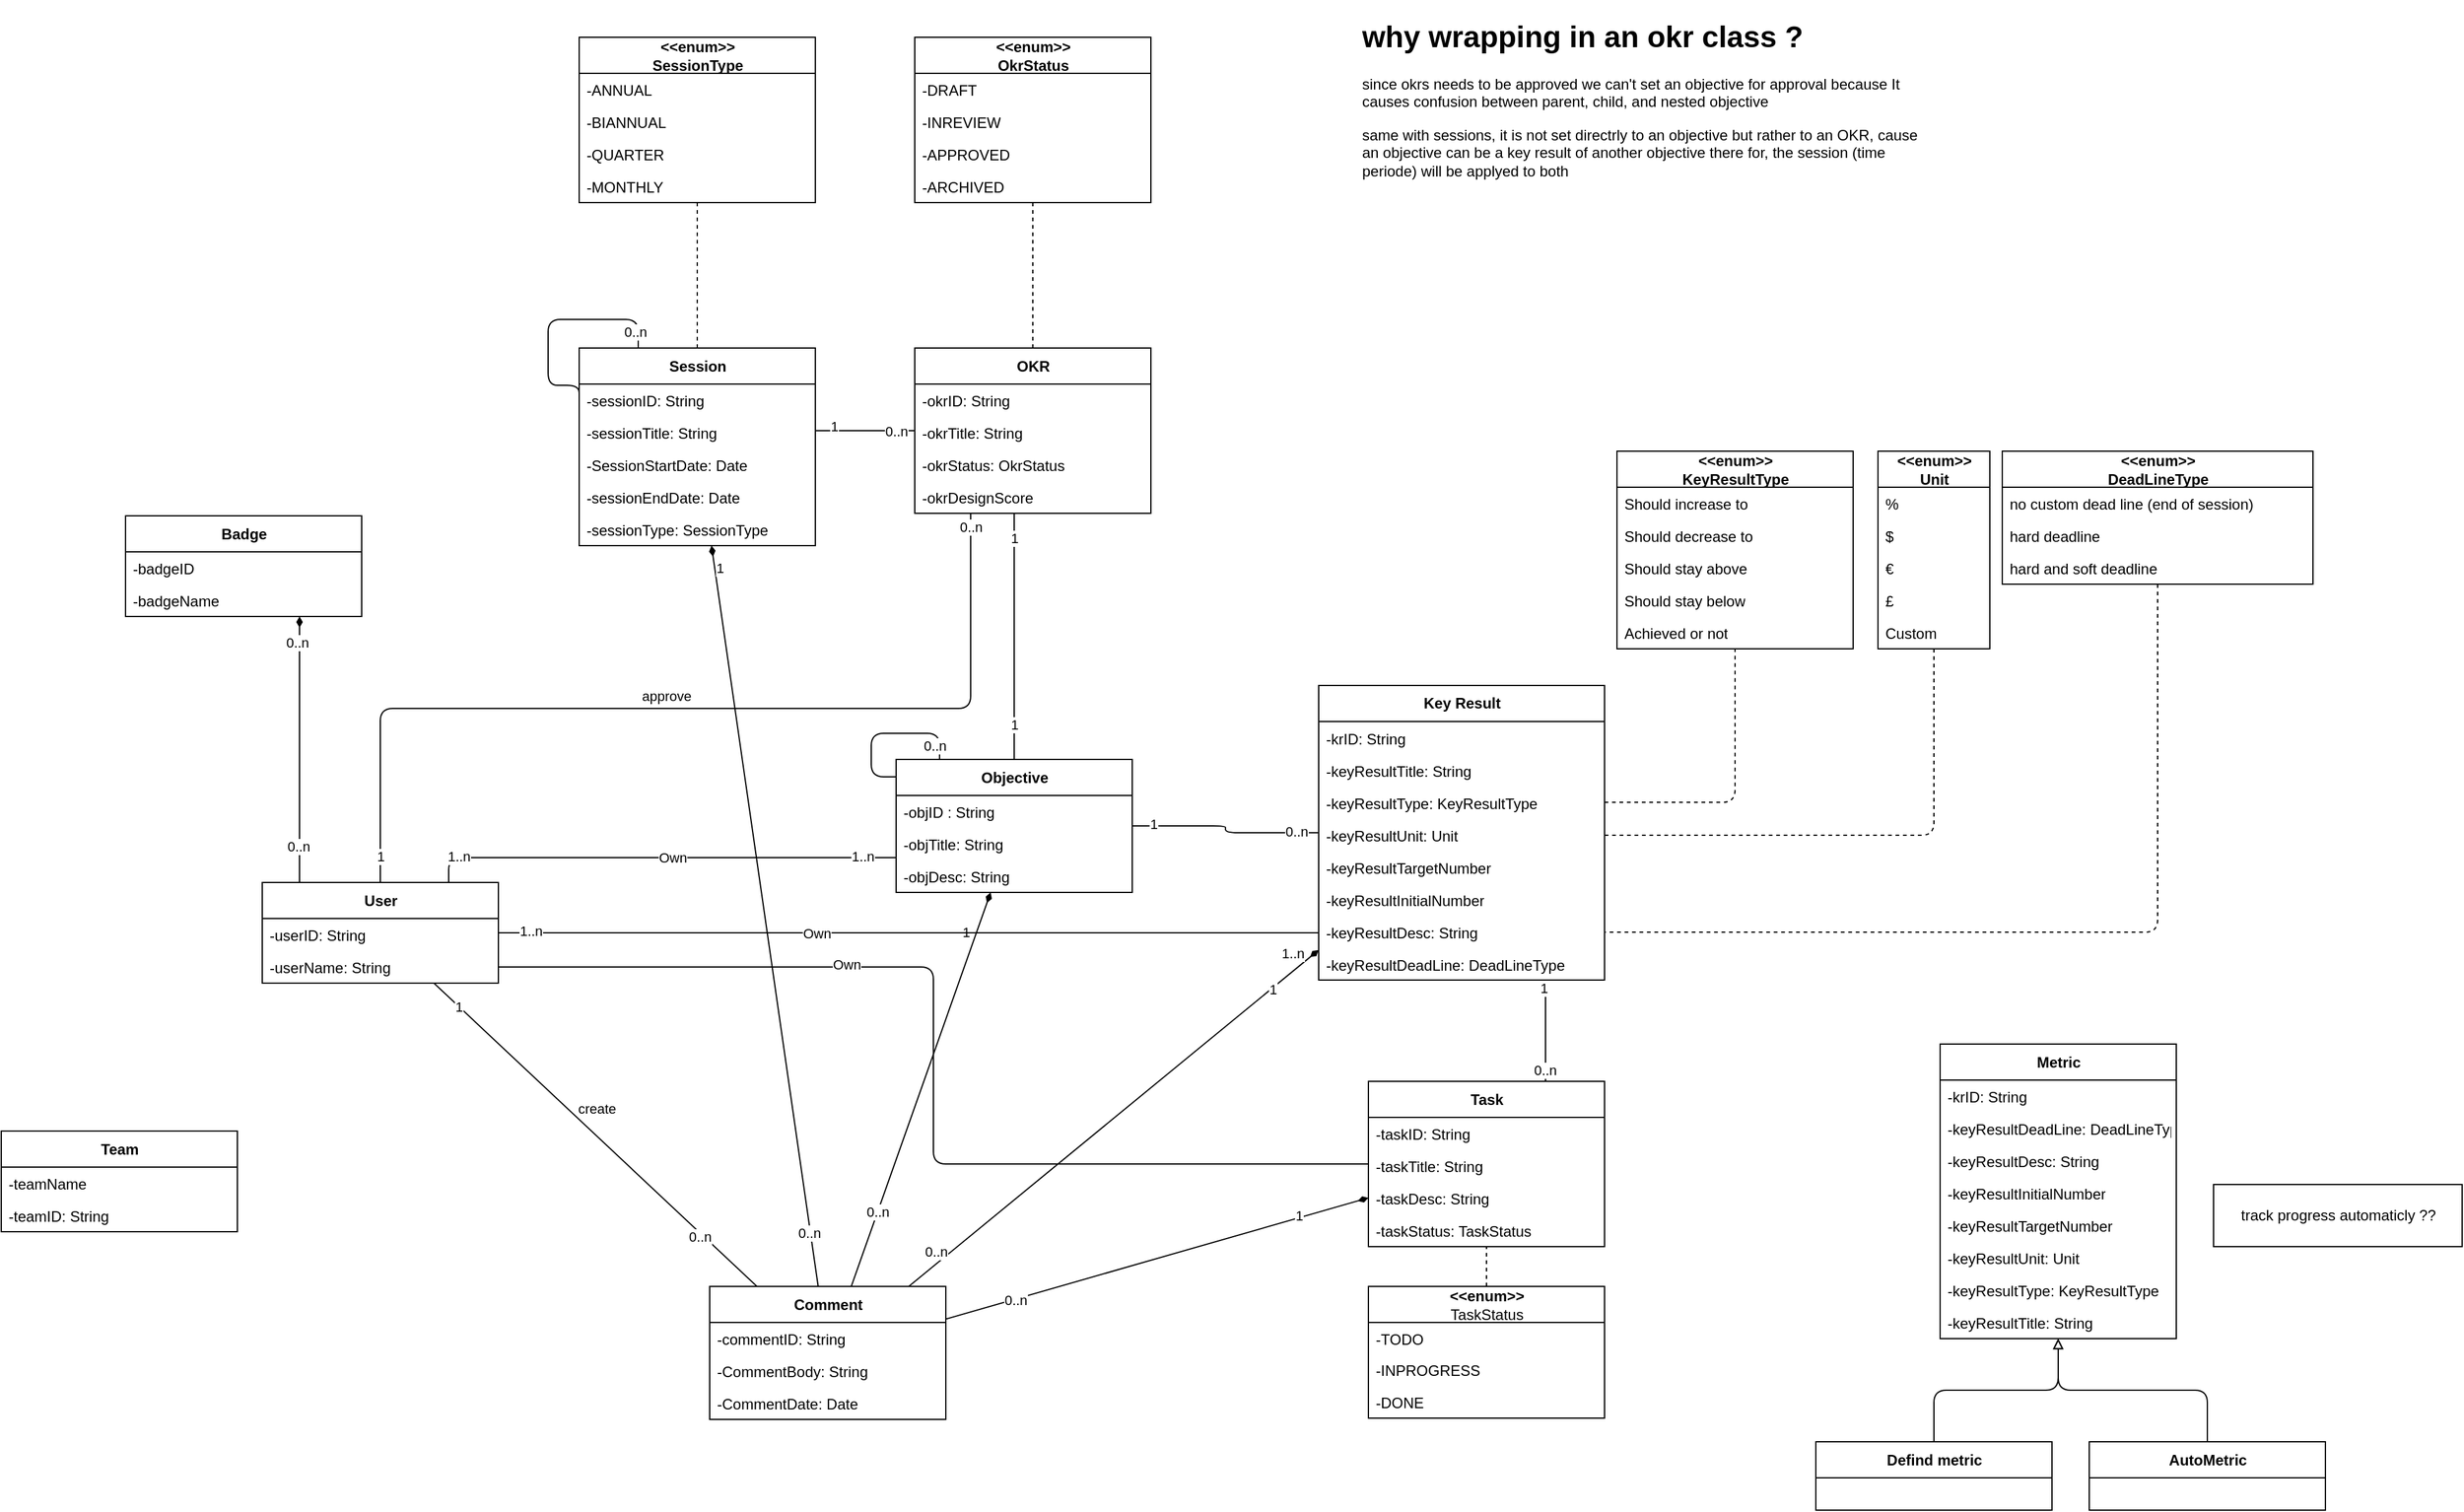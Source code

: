 <mxfile>
    <diagram id="t8nxuuw3yeuFfEOdZzG_" name="u">
        <mxGraphModel dx="1487" dy="1153" grid="1" gridSize="10" guides="1" tooltips="1" connect="1" arrows="1" fold="1" page="1" pageScale="1" pageWidth="827" pageHeight="1169" math="0" shadow="0">
            <root>
                <mxCell id="0IqPSA-vOkDlfjPd2w4W-0"/>
                <mxCell id="0IqPSA-vOkDlfjPd2w4W-1" parent="0IqPSA-vOkDlfjPd2w4W-0"/>
                <mxCell id="b7tBnlJsibYiv3RjB0zy-94" style="edgeStyle=elbowEdgeStyle;orthogonalLoop=1;jettySize=auto;elbow=vertical;html=1;entryX=0.5;entryY=0;entryDx=0;entryDy=0;endArrow=none;endFill=0;" parent="0IqPSA-vOkDlfjPd2w4W-1" source="b7tBnlJsibYiv3RjB0zy-97" target="b7tBnlJsibYiv3RjB0zy-163" edge="1">
                    <mxGeometry relative="1" as="geometry">
                        <Array as="points">
                            <mxPoint x="865" y="510"/>
                            <mxPoint x="865" y="490"/>
                            <mxPoint x="930" y="553"/>
                        </Array>
                    </mxGeometry>
                </mxCell>
                <mxCell id="b7tBnlJsibYiv3RjB0zy-95" value="1" style="edgeLabel;html=1;align=center;verticalAlign=middle;resizable=0;points=[];fontSize=11;fontFamily=Helvetica;fontColor=default;" parent="b7tBnlJsibYiv3RjB0zy-94" vertex="1" connectable="0">
                    <mxGeometry x="0.746" relative="1" as="geometry">
                        <mxPoint y="-3" as="offset"/>
                    </mxGeometry>
                </mxCell>
                <mxCell id="b7tBnlJsibYiv3RjB0zy-96" value="1" style="edgeLabel;html=1;align=center;verticalAlign=middle;resizable=0;points=[];fontSize=11;fontFamily=Helvetica;fontColor=default;" parent="b7tBnlJsibYiv3RjB0zy-94" vertex="1" connectable="0">
                    <mxGeometry x="-0.887" y="1" relative="1" as="geometry">
                        <mxPoint x="-1" y="9" as="offset"/>
                    </mxGeometry>
                </mxCell>
                <mxCell id="b7tBnlJsibYiv3RjB0zy-97" value="OKR" style="swimlane;fontStyle=1;align=center;verticalAlign=middle;childLayout=stackLayout;horizontal=1;startSize=29;horizontalStack=0;resizeParent=1;resizeParentMax=0;resizeLast=0;collapsible=0;marginBottom=0;html=1;shadow=0;" parent="0IqPSA-vOkDlfjPd2w4W-1" vertex="1">
                    <mxGeometry x="785" y="300" width="190" height="133" as="geometry"/>
                </mxCell>
                <mxCell id="b7tBnlJsibYiv3RjB0zy-98" value="-okrID: String" style="text;strokeColor=none;fillColor=none;align=left;verticalAlign=top;spacingLeft=4;spacingRight=4;overflow=hidden;rotatable=0;points=[[0,0.5],[1,0.5]];portConstraint=eastwest;shadow=0;" parent="b7tBnlJsibYiv3RjB0zy-97" vertex="1">
                    <mxGeometry y="29" width="190" height="26" as="geometry"/>
                </mxCell>
                <mxCell id="b7tBnlJsibYiv3RjB0zy-99" value="-okrTitle: String" style="text;strokeColor=none;fillColor=none;align=left;verticalAlign=top;spacingLeft=4;spacingRight=4;overflow=hidden;rotatable=0;points=[[0,0.5],[1,0.5]];portConstraint=eastwest;shadow=0;" parent="b7tBnlJsibYiv3RjB0zy-97" vertex="1">
                    <mxGeometry y="55" width="190" height="26" as="geometry"/>
                </mxCell>
                <mxCell id="BGHx7b7R4fK8FCrXJMWj-36" value="-okrStatus: OkrStatus" style="text;strokeColor=none;fillColor=none;align=left;verticalAlign=top;spacingLeft=4;spacingRight=4;overflow=hidden;rotatable=0;points=[[0,0.5],[1,0.5]];portConstraint=eastwest;shadow=0;fontStyle=0" vertex="1" parent="b7tBnlJsibYiv3RjB0zy-97">
                    <mxGeometry y="81" width="190" height="26" as="geometry"/>
                </mxCell>
                <mxCell id="BGHx7b7R4fK8FCrXJMWj-39" value="-okrDesignScore" style="text;strokeColor=none;fillColor=none;align=left;verticalAlign=top;spacingLeft=4;spacingRight=4;overflow=hidden;rotatable=0;points=[[0,0.5],[1,0.5]];portConstraint=eastwest;shadow=0;fontStyle=0" vertex="1" parent="b7tBnlJsibYiv3RjB0zy-97">
                    <mxGeometry y="107" width="190" height="26" as="geometry"/>
                </mxCell>
                <mxCell id="b7tBnlJsibYiv3RjB0zy-100" style="edgeStyle=orthogonalEdgeStyle;orthogonalLoop=1;jettySize=auto;html=1;endArrow=none;endFill=0;" parent="0IqPSA-vOkDlfjPd2w4W-1" source="b7tBnlJsibYiv3RjB0zy-106" target="b7tBnlJsibYiv3RjB0zy-163" edge="1">
                    <mxGeometry relative="1" as="geometry"/>
                </mxCell>
                <mxCell id="b7tBnlJsibYiv3RjB0zy-101" value="0..n" style="edgeLabel;html=1;align=center;verticalAlign=middle;resizable=0;points=[];" parent="b7tBnlJsibYiv3RjB0zy-100" vertex="1" connectable="0">
                    <mxGeometry x="-0.766" y="-1" relative="1" as="geometry">
                        <mxPoint as="offset"/>
                    </mxGeometry>
                </mxCell>
                <mxCell id="b7tBnlJsibYiv3RjB0zy-102" value="1" style="edgeLabel;html=1;align=center;verticalAlign=middle;resizable=0;points=[];" parent="b7tBnlJsibYiv3RjB0zy-100" vertex="1" connectable="0">
                    <mxGeometry x="0.787" y="-2" relative="1" as="geometry">
                        <mxPoint as="offset"/>
                    </mxGeometry>
                </mxCell>
                <mxCell id="b7tBnlJsibYiv3RjB0zy-103" style="edgeStyle=elbowEdgeStyle;elbow=vertical;html=1;entryX=0.75;entryY=0;entryDx=0;entryDy=0;fontFamily=Times New Roman;endArrow=none;endFill=0;" parent="0IqPSA-vOkDlfjPd2w4W-1" source="b7tBnlJsibYiv3RjB0zy-106" target="b7tBnlJsibYiv3RjB0zy-154" edge="1">
                    <mxGeometry relative="1" as="geometry">
                        <Array as="points">
                            <mxPoint x="1290" y="800"/>
                            <mxPoint x="1230" y="830"/>
                            <mxPoint x="1065" y="840"/>
                        </Array>
                        <mxPoint x="1283" y="740" as="sourcePoint"/>
                    </mxGeometry>
                </mxCell>
                <mxCell id="b7tBnlJsibYiv3RjB0zy-104" value="0..n" style="edgeLabel;html=1;align=center;verticalAlign=middle;resizable=0;points=[];fontSize=11;fontFamily=Helvetica;fontColor=default;" parent="b7tBnlJsibYiv3RjB0zy-103" vertex="1" connectable="0">
                    <mxGeometry x="0.775" y="-1" relative="1" as="geometry">
                        <mxPoint as="offset"/>
                    </mxGeometry>
                </mxCell>
                <mxCell id="b7tBnlJsibYiv3RjB0zy-105" value="1" style="edgeLabel;html=1;align=center;verticalAlign=middle;resizable=0;points=[];" parent="b7tBnlJsibYiv3RjB0zy-103" vertex="1" connectable="0">
                    <mxGeometry x="-0.856" y="2" relative="1" as="geometry">
                        <mxPoint x="-4" as="offset"/>
                    </mxGeometry>
                </mxCell>
                <mxCell id="BGHx7b7R4fK8FCrXJMWj-34" style="edgeStyle=orthogonalEdgeStyle;jumpStyle=arc;html=1;endArrow=none;endFill=0;dashed=1;" edge="1" parent="0IqPSA-vOkDlfjPd2w4W-1" source="BGHx7b7R4fK8FCrXJMWj-33" target="BGHx7b7R4fK8FCrXJMWj-27">
                    <mxGeometry relative="1" as="geometry"/>
                </mxCell>
                <mxCell id="b7tBnlJsibYiv3RjB0zy-106" value="Key Result&lt;span style=&quot;color: rgba(0 , 0 , 0 , 0) ; font-family: monospace ; font-size: 0px ; font-weight: 400&quot;&gt;%3CmxGraphModel%3E%3Croot%3E%3CmxCell%20id%3D%220%22%2F%3E%3CmxCell%20id%3D%221%22%20parent%3D%220%22%2F%3E%3CmxCell%20id%3D%222%22%20value%3D%22OKR%22%20style%3D%22swimlane%3BfontStyle%3D1%3Balign%3Dcenter%3BverticalAlign%3Dmiddle%3BchildLayout%3DstackLayout%3Bhorizontal%3D1%3BstartSize%3D29%3BhorizontalStack%3D0%3BresizeParent%3D1%3BresizeParentMax%3D0%3BresizeLast%3D0%3Bcollapsible%3D0%3BmarginBottom%3D0%3Bhtml%3D1%3B%22%20vertex%3D%221%22%20parent%3D%221%22%3E%3CmxGeometry%20x%3D%22230%22%20y%3D%22270%22%20width%3D%22140%22%20height%3D%2254%22%20as%3D%22geometry%22%2F%3E%3C%2FmxCell%3E%3C%2Froot%3E%3C%2FmxGraphModel%3E&lt;/span&gt;&lt;span style=&quot;color: rgba(0 , 0 , 0 , 0) ; font-family: monospace ; font-size: 0px ; font-weight: 400&quot;&gt;%3CmxGraphModel%3E%3Croot%3E%3CmxCell%20id%3D%220%22%2F%3E%3CmxCell%20id%3D%221%22%20parent%3D%220%22%2F%3E%3CmxCell%20id%3D%222%22%20value%3D%22OKR%22%20style%3D%22swimlane%3BfontStyle%3D1%3Balign%3Dcenter%3BverticalAlign%3Dmiddle%3BchildLayout%3DstackLayout%3Bhorizontal%3D1%3BstartSize%3D29%3BhorizontalStack%3D0%3BresizeParent%3D1%3BresizeParentMax%3D0%3BresizeLast%3D0%3Bcollapsible%3D0%3BmarginBottom%3D0%3Bhtml%3D1%3B%22%20vertex%3D%221%22%20parent%3D%221%22%3E%3CmxGeometry%20x%3D%22230%22%20y%3D%22270%22%20width%3D%22140%22%20height%3D%2254%22%20as%3D%22geometry%22%2F%3E%3C%2FmxCell%3E%3C%2Froot%3E%3C%2FmxGraphModel%3E&lt;/span&gt;" style="swimlane;fontStyle=1;align=center;verticalAlign=middle;childLayout=stackLayout;horizontal=1;startSize=29;horizontalStack=0;resizeParent=1;resizeParentMax=0;resizeLast=0;collapsible=0;marginBottom=0;html=1;shadow=0;" parent="0IqPSA-vOkDlfjPd2w4W-1" vertex="1">
                    <mxGeometry x="1110" y="571.5" width="230" height="237" as="geometry"/>
                </mxCell>
                <mxCell id="b7tBnlJsibYiv3RjB0zy-107" value="-krID: String" style="text;strokeColor=none;fillColor=none;align=left;verticalAlign=top;spacingLeft=4;spacingRight=4;overflow=hidden;rotatable=0;points=[[0,0.5],[1,0.5]];portConstraint=eastwest;shadow=0;fontFamily=Helvetica;fontSize=12;fontColor=default;startSize=29;html=1;" parent="b7tBnlJsibYiv3RjB0zy-106" vertex="1">
                    <mxGeometry y="29" width="230" height="26" as="geometry"/>
                </mxCell>
                <mxCell id="BGHx7b7R4fK8FCrXJMWj-49" value="-keyResultTitle: String" style="text;strokeColor=none;fillColor=none;align=left;verticalAlign=top;spacingLeft=4;spacingRight=4;overflow=hidden;rotatable=0;points=[[0,0.5],[1,0.5]];portConstraint=eastwest;shadow=0;fontFamily=Helvetica;fontSize=12;fontColor=default;startSize=29;html=1;" vertex="1" parent="b7tBnlJsibYiv3RjB0zy-106">
                    <mxGeometry y="55" width="230" height="26" as="geometry"/>
                </mxCell>
                <mxCell id="BGHx7b7R4fK8FCrXJMWj-33" value="-keyResultType:&amp;nbsp;&lt;span style=&quot;text-align: center&quot;&gt;KeyResultType&lt;/span&gt;" style="text;strokeColor=none;fillColor=none;align=left;verticalAlign=top;spacingLeft=4;spacingRight=4;overflow=hidden;rotatable=0;points=[[0,0.5],[1,0.5]];portConstraint=eastwest;shadow=0;fontFamily=Helvetica;fontSize=12;fontColor=default;startSize=29;html=1;" vertex="1" parent="b7tBnlJsibYiv3RjB0zy-106">
                    <mxGeometry y="81" width="230" height="26" as="geometry"/>
                </mxCell>
                <mxCell id="BGHx7b7R4fK8FCrXJMWj-50" value="&lt;div&gt;-keyResultUnit: Unit&lt;/div&gt;" style="text;strokeColor=none;fillColor=none;align=left;verticalAlign=top;spacingLeft=4;spacingRight=4;overflow=hidden;rotatable=0;points=[[0,0.5],[1,0.5]];portConstraint=eastwest;shadow=0;fontFamily=Helvetica;fontSize=12;fontColor=default;startSize=29;html=1;" vertex="1" parent="b7tBnlJsibYiv3RjB0zy-106">
                    <mxGeometry y="107" width="230" height="26" as="geometry"/>
                </mxCell>
                <mxCell id="BGHx7b7R4fK8FCrXJMWj-59" value="-keyResult&lt;span&gt;TargetNumber&lt;br&gt;&lt;/span&gt;" style="text;strokeColor=none;fillColor=none;align=left;verticalAlign=top;spacingLeft=4;spacingRight=4;overflow=hidden;rotatable=0;points=[[0,0.5],[1,0.5]];portConstraint=eastwest;shadow=0;fontFamily=Helvetica;fontSize=12;fontColor=default;startSize=29;html=1;" vertex="1" parent="b7tBnlJsibYiv3RjB0zy-106">
                    <mxGeometry y="133" width="230" height="26" as="geometry"/>
                </mxCell>
                <mxCell id="BGHx7b7R4fK8FCrXJMWj-58" value="-keyResultInitialNumber" style="text;strokeColor=none;fillColor=none;align=left;verticalAlign=top;spacingLeft=4;spacingRight=4;overflow=hidden;rotatable=0;points=[[0,0.5],[1,0.5]];portConstraint=eastwest;shadow=0;fontFamily=Helvetica;fontSize=12;fontColor=default;startSize=29;html=1;" vertex="1" parent="b7tBnlJsibYiv3RjB0zy-106">
                    <mxGeometry y="159" width="230" height="26" as="geometry"/>
                </mxCell>
                <mxCell id="BGHx7b7R4fK8FCrXJMWj-16" value="-keyResultDesc: String" style="text;strokeColor=none;fillColor=none;align=left;verticalAlign=top;spacingLeft=4;spacingRight=4;overflow=hidden;rotatable=0;points=[[0,0.5],[1,0.5]];portConstraint=eastwest;shadow=0;fontFamily=Helvetica;fontSize=12;fontColor=default;startSize=29;html=1;" vertex="1" parent="b7tBnlJsibYiv3RjB0zy-106">
                    <mxGeometry y="185" width="230" height="26" as="geometry"/>
                </mxCell>
                <mxCell id="BGHx7b7R4fK8FCrXJMWj-26" value="-keyResultDeadLine: DeadLineType" style="text;strokeColor=none;fillColor=none;align=left;verticalAlign=top;spacingLeft=4;spacingRight=4;overflow=hidden;rotatable=0;points=[[0,0.5],[1,0.5]];portConstraint=eastwest;shadow=0;fontFamily=Helvetica;fontSize=12;fontColor=default;startSize=29;html=1;" vertex="1" parent="b7tBnlJsibYiv3RjB0zy-106">
                    <mxGeometry y="211" width="230" height="26" as="geometry"/>
                </mxCell>
                <mxCell id="b7tBnlJsibYiv3RjB0zy-108" style="edgeStyle=elbowEdgeStyle;elbow=vertical;html=1;entryX=0;entryY=0.5;entryDx=0;entryDy=0;endArrow=none;endFill=0;" parent="0IqPSA-vOkDlfjPd2w4W-1" source="b7tBnlJsibYiv3RjB0zy-112" target="b7tBnlJsibYiv3RjB0zy-97" edge="1">
                    <mxGeometry relative="1" as="geometry"/>
                </mxCell>
                <mxCell id="b7tBnlJsibYiv3RjB0zy-109" value="0..n" style="edgeLabel;html=1;align=center;verticalAlign=middle;resizable=0;points=[];" parent="b7tBnlJsibYiv3RjB0zy-108" vertex="1" connectable="0">
                    <mxGeometry x="0.795" y="-2" relative="1" as="geometry">
                        <mxPoint x="-7" y="-2" as="offset"/>
                    </mxGeometry>
                </mxCell>
                <mxCell id="b7tBnlJsibYiv3RjB0zy-110" value="1" style="edgeLabel;html=1;align=center;verticalAlign=middle;resizable=0;points=[];" parent="b7tBnlJsibYiv3RjB0zy-108" vertex="1" connectable="0">
                    <mxGeometry x="-0.863" y="-1" relative="1" as="geometry">
                        <mxPoint x="9" y="-5" as="offset"/>
                    </mxGeometry>
                </mxCell>
                <mxCell id="b7tBnlJsibYiv3RjB0zy-111" style="edgeStyle=elbowEdgeStyle;elbow=vertical;html=1;labelBackgroundColor=default;fontFamily=Helvetica;fontSize=11;fontColor=default;startArrow=none;startFill=0;endArrow=none;endFill=0;strokeColor=default;strokeWidth=1;dashed=1;" parent="0IqPSA-vOkDlfjPd2w4W-1" source="b7tBnlJsibYiv3RjB0zy-112" target="b7tBnlJsibYiv3RjB0zy-180" edge="1">
                    <mxGeometry relative="1" as="geometry">
                        <mxPoint x="660" y="273" as="targetPoint"/>
                    </mxGeometry>
                </mxCell>
                <mxCell id="b7tBnlJsibYiv3RjB0zy-112" value="Session" style="swimlane;fontStyle=1;align=center;verticalAlign=middle;childLayout=stackLayout;horizontal=1;startSize=29;horizontalStack=0;resizeParent=1;resizeParentMax=0;resizeLast=0;collapsible=0;marginBottom=0;html=1;shadow=0;" parent="0IqPSA-vOkDlfjPd2w4W-1" vertex="1">
                    <mxGeometry x="515" y="300" width="190" height="159" as="geometry"/>
                </mxCell>
                <mxCell id="b7tBnlJsibYiv3RjB0zy-113" value="-sessionID: String" style="text;strokeColor=none;fillColor=none;align=left;verticalAlign=top;spacingLeft=4;spacingRight=4;overflow=hidden;rotatable=0;points=[[0,0.5],[1,0.5]];portConstraint=eastwest;shadow=0;fontFamily=Helvetica;fontSize=12;fontColor=default;startSize=29;html=1;" parent="b7tBnlJsibYiv3RjB0zy-112" vertex="1">
                    <mxGeometry y="29" width="190" height="26" as="geometry"/>
                </mxCell>
                <mxCell id="b7tBnlJsibYiv3RjB0zy-114" value="-sessionTitle: String" style="text;strokeColor=none;fillColor=none;align=left;verticalAlign=top;spacingLeft=4;spacingRight=4;overflow=hidden;rotatable=0;points=[[0,0.5],[1,0.5]];portConstraint=eastwest;shadow=0;fontFamily=Helvetica;fontSize=12;fontColor=default;startSize=29;html=1;" parent="b7tBnlJsibYiv3RjB0zy-112" vertex="1">
                    <mxGeometry y="55" width="190" height="26" as="geometry"/>
                </mxCell>
                <mxCell id="b7tBnlJsibYiv3RjB0zy-115" value="-SessionStartDate: Date" style="text;strokeColor=none;fillColor=none;align=left;verticalAlign=top;spacingLeft=4;spacingRight=4;overflow=hidden;rotatable=0;points=[[0,0.5],[1,0.5]];portConstraint=eastwest;shadow=0;fontFamily=Helvetica;fontSize=12;fontColor=default;startSize=29;html=1;" parent="b7tBnlJsibYiv3RjB0zy-112" vertex="1">
                    <mxGeometry y="81" width="190" height="26" as="geometry"/>
                </mxCell>
                <mxCell id="b7tBnlJsibYiv3RjB0zy-116" value="-sessionEndDate: Date" style="text;strokeColor=none;fillColor=none;align=left;verticalAlign=top;spacingLeft=4;spacingRight=4;overflow=hidden;rotatable=0;points=[[0,0.5],[1,0.5]];portConstraint=eastwest;shadow=0;fontFamily=Helvetica;fontSize=12;fontColor=default;startSize=29;html=1;" parent="b7tBnlJsibYiv3RjB0zy-112" vertex="1">
                    <mxGeometry y="107" width="190" height="26" as="geometry"/>
                </mxCell>
                <mxCell id="BGHx7b7R4fK8FCrXJMWj-38" value="-sessionType: SessionType" style="text;strokeColor=none;fillColor=none;align=left;verticalAlign=top;spacingLeft=4;spacingRight=4;overflow=hidden;rotatable=0;points=[[0,0.5],[1,0.5]];portConstraint=eastwest;shadow=0;fontFamily=Helvetica;fontSize=12;fontColor=default;startSize=29;html=1;" vertex="1" parent="b7tBnlJsibYiv3RjB0zy-112">
                    <mxGeometry y="133" width="190" height="26" as="geometry"/>
                </mxCell>
                <mxCell id="BGHx7b7R4fK8FCrXJMWj-3" style="edgeStyle=orthogonalEdgeStyle;jumpStyle=none;html=1;endArrow=none;endFill=0;entryX=0.25;entryY=0;entryDx=0;entryDy=0;exitX=0;exitY=0.5;exitDx=0;exitDy=0;" edge="1" parent="b7tBnlJsibYiv3RjB0zy-112" source="b7tBnlJsibYiv3RjB0zy-113" target="b7tBnlJsibYiv3RjB0zy-112">
                    <mxGeometry relative="1" as="geometry">
                        <mxPoint x="-35" y="-13.0" as="targetPoint"/>
                        <mxPoint x="-55" y="57" as="sourcePoint"/>
                        <Array as="points">
                            <mxPoint x="-25" y="30"/>
                            <mxPoint x="-25" y="-23"/>
                            <mxPoint x="48" y="-23"/>
                        </Array>
                    </mxGeometry>
                </mxCell>
                <mxCell id="BGHx7b7R4fK8FCrXJMWj-4" value="0..n" style="edgeLabel;html=1;align=center;verticalAlign=middle;resizable=0;points=[];" vertex="1" connectable="0" parent="BGHx7b7R4fK8FCrXJMWj-3">
                    <mxGeometry x="0.501" y="1" relative="1" as="geometry">
                        <mxPoint x="21" y="11" as="offset"/>
                    </mxGeometry>
                </mxCell>
                <mxCell id="b7tBnlJsibYiv3RjB0zy-117" style="edgeStyle=elbowEdgeStyle;elbow=vertical;html=1;endArrow=none;endFill=0;" parent="0IqPSA-vOkDlfjPd2w4W-1" source="b7tBnlJsibYiv3RjB0zy-185" target="b7tBnlJsibYiv3RjB0zy-163" edge="1">
                    <mxGeometry relative="1" as="geometry">
                        <Array as="points">
                            <mxPoint x="410" y="710"/>
                            <mxPoint x="560" y="690"/>
                            <mxPoint x="410" y="720"/>
                            <mxPoint x="510" y="680"/>
                        </Array>
                        <mxPoint x="432.77" y="731.782" as="sourcePoint"/>
                    </mxGeometry>
                </mxCell>
                <mxCell id="b7tBnlJsibYiv3RjB0zy-118" value="1..n" style="edgeLabel;html=1;align=center;verticalAlign=middle;resizable=0;points=[];" parent="b7tBnlJsibYiv3RjB0zy-117" vertex="1" connectable="0">
                    <mxGeometry x="0.855" y="1" relative="1" as="geometry">
                        <mxPoint as="offset"/>
                    </mxGeometry>
                </mxCell>
                <mxCell id="b7tBnlJsibYiv3RjB0zy-119" value="1..n" style="edgeLabel;html=1;align=center;verticalAlign=middle;resizable=0;points=[];" parent="b7tBnlJsibYiv3RjB0zy-117" vertex="1" connectable="0">
                    <mxGeometry x="-0.852" y="1" relative="1" as="geometry">
                        <mxPoint as="offset"/>
                    </mxGeometry>
                </mxCell>
                <mxCell id="b7tBnlJsibYiv3RjB0zy-120" value="Own" style="edgeLabel;html=1;align=center;verticalAlign=middle;resizable=0;points=[];" parent="b7tBnlJsibYiv3RjB0zy-117" vertex="1" connectable="0">
                    <mxGeometry x="-0.027" y="4" relative="1" as="geometry">
                        <mxPoint x="15" y="4" as="offset"/>
                    </mxGeometry>
                </mxCell>
                <mxCell id="b7tBnlJsibYiv3RjB0zy-121" style="edgeStyle=elbowEdgeStyle;elbow=vertical;html=1;endArrow=none;endFill=0;" parent="0IqPSA-vOkDlfjPd2w4W-1" source="b7tBnlJsibYiv3RjB0zy-185" target="b7tBnlJsibYiv3RjB0zy-97" edge="1">
                    <mxGeometry relative="1" as="geometry">
                        <Array as="points">
                            <mxPoint x="830" y="590"/>
                            <mxPoint x="380" y="590"/>
                            <mxPoint x="620" y="590"/>
                        </Array>
                        <mxPoint x="380" y="730" as="sourcePoint"/>
                    </mxGeometry>
                </mxCell>
                <mxCell id="b7tBnlJsibYiv3RjB0zy-122" value="approve" style="edgeLabel;html=1;align=center;verticalAlign=middle;resizable=0;points=[];" parent="b7tBnlJsibYiv3RjB0zy-121" vertex="1" connectable="0">
                    <mxGeometry x="0.113" y="-3" relative="1" as="geometry">
                        <mxPoint x="-60" y="-13" as="offset"/>
                    </mxGeometry>
                </mxCell>
                <mxCell id="b7tBnlJsibYiv3RjB0zy-123" value="0..n" style="edgeLabel;html=1;align=center;verticalAlign=middle;resizable=0;points=[];" parent="b7tBnlJsibYiv3RjB0zy-121" vertex="1" connectable="0">
                    <mxGeometry x="0.972" relative="1" as="geometry">
                        <mxPoint as="offset"/>
                    </mxGeometry>
                </mxCell>
                <mxCell id="b7tBnlJsibYiv3RjB0zy-124" value="1" style="edgeLabel;html=1;align=center;verticalAlign=middle;resizable=0;points=[];" parent="b7tBnlJsibYiv3RjB0zy-121" vertex="1" connectable="0">
                    <mxGeometry x="-0.944" relative="1" as="geometry">
                        <mxPoint as="offset"/>
                    </mxGeometry>
                </mxCell>
                <mxCell id="b7tBnlJsibYiv3RjB0zy-128" style="edgeStyle=elbowEdgeStyle;shape=connector;orthogonalLoop=1;jettySize=auto;elbow=vertical;html=1;labelBackgroundColor=default;fontFamily=Helvetica;fontSize=11;fontColor=default;startArrow=diamondThin;startFill=1;endArrow=none;endFill=0;strokeColor=default;" parent="0IqPSA-vOkDlfjPd2w4W-1" source="b7tBnlJsibYiv3RjB0zy-131" target="b7tBnlJsibYiv3RjB0zy-185" edge="1">
                    <mxGeometry relative="1" as="geometry">
                        <mxPoint x="328.27" y="730.648" as="targetPoint"/>
                        <Array as="points">
                            <mxPoint x="290" y="590"/>
                        </Array>
                    </mxGeometry>
                </mxCell>
                <mxCell id="b7tBnlJsibYiv3RjB0zy-129" value="0..n" style="edgeLabel;html=1;align=center;verticalAlign=middle;resizable=0;points=[];fontSize=11;fontFamily=Helvetica;fontColor=default;" parent="b7tBnlJsibYiv3RjB0zy-128" vertex="1" connectable="0">
                    <mxGeometry x="0.725" y="-1" relative="1" as="geometry">
                        <mxPoint as="offset"/>
                    </mxGeometry>
                </mxCell>
                <mxCell id="b7tBnlJsibYiv3RjB0zy-130" value="0..n" style="edgeLabel;html=1;align=center;verticalAlign=middle;resizable=0;points=[];fontSize=11;fontFamily=Helvetica;fontColor=default;" parent="b7tBnlJsibYiv3RjB0zy-128" vertex="1" connectable="0">
                    <mxGeometry x="-0.549" y="-2" relative="1" as="geometry">
                        <mxPoint y="-28" as="offset"/>
                    </mxGeometry>
                </mxCell>
                <mxCell id="b7tBnlJsibYiv3RjB0zy-131" value="Badge" style="swimlane;fontStyle=1;align=center;verticalAlign=middle;childLayout=stackLayout;horizontal=1;startSize=29;horizontalStack=0;resizeParent=1;resizeParentMax=0;resizeLast=0;collapsible=0;marginBottom=0;html=1;shadow=0;" parent="0IqPSA-vOkDlfjPd2w4W-1" vertex="1">
                    <mxGeometry x="150" y="435" width="190" height="81" as="geometry"/>
                </mxCell>
                <mxCell id="b7tBnlJsibYiv3RjB0zy-132" value="-badgeID" style="text;strokeColor=none;fillColor=none;align=left;verticalAlign=top;spacingLeft=4;spacingRight=4;overflow=hidden;rotatable=0;points=[[0,0.5],[1,0.5]];portConstraint=eastwest;shadow=0;fontFamily=Helvetica;fontSize=12;fontColor=default;startSize=29;html=1;" parent="b7tBnlJsibYiv3RjB0zy-131" vertex="1">
                    <mxGeometry y="29" width="190" height="26" as="geometry"/>
                </mxCell>
                <mxCell id="b7tBnlJsibYiv3RjB0zy-133" value="-badgeName" style="text;strokeColor=none;fillColor=none;align=left;verticalAlign=top;spacingLeft=4;spacingRight=4;overflow=hidden;rotatable=0;points=[[0,0.5],[1,0.5]];portConstraint=eastwest;shadow=0;fontFamily=Helvetica;fontSize=12;fontColor=default;startSize=29;html=1;" parent="b7tBnlJsibYiv3RjB0zy-131" vertex="1">
                    <mxGeometry y="55" width="190" height="26" as="geometry"/>
                </mxCell>
                <mxCell id="b7tBnlJsibYiv3RjB0zy-134" style="edgeStyle=none;shape=connector;html=1;labelBackgroundColor=default;fontFamily=Helvetica;fontSize=11;fontColor=default;startArrow=none;startFill=0;endArrow=diamondThin;endFill=1;strokeColor=default;elbow=vertical;" parent="0IqPSA-vOkDlfjPd2w4W-1" source="b7tBnlJsibYiv3RjB0zy-150" target="b7tBnlJsibYiv3RjB0zy-163" edge="1">
                    <mxGeometry relative="1" as="geometry"/>
                </mxCell>
                <mxCell id="b7tBnlJsibYiv3RjB0zy-135" value="1" style="edgeLabel;html=1;align=center;verticalAlign=middle;resizable=0;points=[];fontSize=11;fontFamily=Helvetica;fontColor=default;" parent="b7tBnlJsibYiv3RjB0zy-134" vertex="1" connectable="0">
                    <mxGeometry x="0.911" y="1" relative="1" as="geometry">
                        <mxPoint x="-14" y="18" as="offset"/>
                    </mxGeometry>
                </mxCell>
                <mxCell id="b7tBnlJsibYiv3RjB0zy-136" value="0..n" style="edgeLabel;html=1;align=center;verticalAlign=middle;resizable=0;points=[];fontSize=11;fontFamily=Helvetica;fontColor=default;" parent="b7tBnlJsibYiv3RjB0zy-134" vertex="1" connectable="0">
                    <mxGeometry x="-0.623" relative="1" as="geometry">
                        <mxPoint as="offset"/>
                    </mxGeometry>
                </mxCell>
                <mxCell id="b7tBnlJsibYiv3RjB0zy-137" style="edgeStyle=none;shape=connector;html=1;labelBackgroundColor=default;fontFamily=Helvetica;fontSize=11;fontColor=default;startArrow=none;startFill=0;endArrow=diamondThin;endFill=1;strokeColor=default;elbow=vertical;" parent="0IqPSA-vOkDlfjPd2w4W-1" source="b7tBnlJsibYiv3RjB0zy-150" target="b7tBnlJsibYiv3RjB0zy-106" edge="1">
                    <mxGeometry relative="1" as="geometry"/>
                </mxCell>
                <mxCell id="b7tBnlJsibYiv3RjB0zy-138" value="1" style="edgeLabel;html=1;align=center;verticalAlign=middle;resizable=0;points=[];fontSize=11;fontFamily=Helvetica;fontColor=default;" parent="b7tBnlJsibYiv3RjB0zy-137" vertex="1" connectable="0">
                    <mxGeometry x="0.836" y="2" relative="1" as="geometry">
                        <mxPoint x="-9" y="11" as="offset"/>
                    </mxGeometry>
                </mxCell>
                <mxCell id="b7tBnlJsibYiv3RjB0zy-139" value="0..n" style="edgeLabel;html=1;align=center;verticalAlign=middle;resizable=0;points=[];fontSize=11;fontFamily=Helvetica;fontColor=default;" parent="b7tBnlJsibYiv3RjB0zy-137" vertex="1" connectable="0">
                    <mxGeometry x="-0.697" y="1" relative="1" as="geometry">
                        <mxPoint x="-28" y="13" as="offset"/>
                    </mxGeometry>
                </mxCell>
                <mxCell id="b7tBnlJsibYiv3RjB0zy-140" style="edgeStyle=none;shape=connector;html=1;labelBackgroundColor=default;fontFamily=Helvetica;fontSize=11;fontColor=default;startArrow=none;startFill=0;endArrow=diamondThin;endFill=1;strokeColor=default;elbow=vertical;" parent="0IqPSA-vOkDlfjPd2w4W-1" source="b7tBnlJsibYiv3RjB0zy-150" target="b7tBnlJsibYiv3RjB0zy-154" edge="1">
                    <mxGeometry relative="1" as="geometry"/>
                </mxCell>
                <mxCell id="b7tBnlJsibYiv3RjB0zy-141" value="1" style="edgeLabel;html=1;align=center;verticalAlign=middle;resizable=0;points=[];fontSize=11;fontFamily=Helvetica;fontColor=default;" parent="b7tBnlJsibYiv3RjB0zy-140" vertex="1" connectable="0">
                    <mxGeometry x="0.597" y="-2" relative="1" as="geometry">
                        <mxPoint x="12" y="-8" as="offset"/>
                    </mxGeometry>
                </mxCell>
                <mxCell id="b7tBnlJsibYiv3RjB0zy-142" value="0..n" style="edgeLabel;html=1;align=center;verticalAlign=middle;resizable=0;points=[];fontSize=11;fontFamily=Helvetica;fontColor=default;" parent="b7tBnlJsibYiv3RjB0zy-140" vertex="1" connectable="0">
                    <mxGeometry x="-0.669" y="-1" relative="1" as="geometry">
                        <mxPoint x="-1" as="offset"/>
                    </mxGeometry>
                </mxCell>
                <mxCell id="b7tBnlJsibYiv3RjB0zy-143" style="edgeStyle=none;shape=connector;html=1;labelBackgroundColor=default;fontFamily=Helvetica;fontSize=11;fontColor=default;startArrow=none;startFill=0;endArrow=diamondThin;endFill=1;strokeColor=default;elbow=vertical;jumpStyle=none;" parent="0IqPSA-vOkDlfjPd2w4W-1" source="b7tBnlJsibYiv3RjB0zy-150" target="b7tBnlJsibYiv3RjB0zy-112" edge="1">
                    <mxGeometry relative="1" as="geometry"/>
                </mxCell>
                <mxCell id="b7tBnlJsibYiv3RjB0zy-144" value="1" style="edgeLabel;html=1;align=center;verticalAlign=middle;resizable=0;points=[];fontSize=11;fontFamily=Helvetica;fontColor=default;" parent="b7tBnlJsibYiv3RjB0zy-143" vertex="1" connectable="0">
                    <mxGeometry x="0.963" y="2" relative="1" as="geometry">
                        <mxPoint x="7" y="6" as="offset"/>
                    </mxGeometry>
                </mxCell>
                <mxCell id="b7tBnlJsibYiv3RjB0zy-145" value="0..n" style="edgeLabel;html=1;align=center;verticalAlign=middle;resizable=0;points=[];fontSize=11;fontFamily=Helvetica;fontColor=default;" parent="b7tBnlJsibYiv3RjB0zy-143" vertex="1" connectable="0">
                    <mxGeometry x="-0.856" y="1" relative="1" as="geometry">
                        <mxPoint as="offset"/>
                    </mxGeometry>
                </mxCell>
                <mxCell id="b7tBnlJsibYiv3RjB0zy-146" style="edgeStyle=none;shape=connector;html=1;labelBackgroundColor=default;fontFamily=Helvetica;fontSize=11;fontColor=default;startArrow=none;startFill=0;endArrow=none;endFill=0;strokeColor=default;elbow=vertical;" parent="0IqPSA-vOkDlfjPd2w4W-1" source="b7tBnlJsibYiv3RjB0zy-150" target="b7tBnlJsibYiv3RjB0zy-185" edge="1">
                    <mxGeometry relative="1" as="geometry">
                        <mxPoint x="420" y="850" as="targetPoint"/>
                    </mxGeometry>
                </mxCell>
                <mxCell id="b7tBnlJsibYiv3RjB0zy-147" value="1" style="edgeLabel;html=1;align=center;verticalAlign=middle;resizable=0;points=[];fontSize=11;fontFamily=Helvetica;fontColor=default;" parent="b7tBnlJsibYiv3RjB0zy-146" vertex="1" connectable="0">
                    <mxGeometry x="0.848" relative="1" as="geometry">
                        <mxPoint as="offset"/>
                    </mxGeometry>
                </mxCell>
                <mxCell id="b7tBnlJsibYiv3RjB0zy-148" value="0..n" style="edgeLabel;html=1;align=center;verticalAlign=middle;resizable=0;points=[];fontSize=11;fontFamily=Helvetica;fontColor=default;" parent="b7tBnlJsibYiv3RjB0zy-146" vertex="1" connectable="0">
                    <mxGeometry x="-0.658" y="2" relative="1" as="geometry">
                        <mxPoint as="offset"/>
                    </mxGeometry>
                </mxCell>
                <mxCell id="b7tBnlJsibYiv3RjB0zy-149" value="create" style="edgeLabel;html=1;align=center;verticalAlign=middle;resizable=0;points=[];fontSize=11;fontFamily=Helvetica;fontColor=default;" parent="b7tBnlJsibYiv3RjB0zy-146" vertex="1" connectable="0">
                    <mxGeometry x="0.111" y="-4" relative="1" as="geometry">
                        <mxPoint x="12" y="-5" as="offset"/>
                    </mxGeometry>
                </mxCell>
                <mxCell id="b7tBnlJsibYiv3RjB0zy-150" value="Comment" style="swimlane;fontStyle=1;align=center;verticalAlign=middle;childLayout=stackLayout;horizontal=1;startSize=29;horizontalStack=0;resizeParent=1;resizeParentMax=0;resizeLast=0;collapsible=0;marginBottom=0;html=1;shadow=0;" parent="0IqPSA-vOkDlfjPd2w4W-1" vertex="1">
                    <mxGeometry x="620" y="1055" width="190" height="107" as="geometry"/>
                </mxCell>
                <mxCell id="b7tBnlJsibYiv3RjB0zy-151" value="-commentID: String" style="text;strokeColor=none;fillColor=none;align=left;verticalAlign=top;spacingLeft=4;spacingRight=4;overflow=hidden;rotatable=0;points=[[0,0.5],[1,0.5]];portConstraint=eastwest;shadow=0;fontFamily=Helvetica;fontSize=12;fontColor=default;startSize=29;html=1;" parent="b7tBnlJsibYiv3RjB0zy-150" vertex="1">
                    <mxGeometry y="29" width="190" height="26" as="geometry"/>
                </mxCell>
                <mxCell id="b7tBnlJsibYiv3RjB0zy-152" value="-CommentBody: String" style="text;strokeColor=none;fillColor=none;align=left;verticalAlign=top;spacingLeft=4;spacingRight=4;overflow=hidden;rotatable=0;points=[[0,0.5],[1,0.5]];portConstraint=eastwest;shadow=0;fontFamily=Helvetica;fontSize=12;fontColor=default;startSize=29;html=1;" parent="b7tBnlJsibYiv3RjB0zy-150" vertex="1">
                    <mxGeometry y="55" width="190" height="26" as="geometry"/>
                </mxCell>
                <mxCell id="b7tBnlJsibYiv3RjB0zy-153" value="-CommentDate: Date" style="text;strokeColor=none;fillColor=none;align=left;verticalAlign=top;spacingLeft=4;spacingRight=4;overflow=hidden;rotatable=0;points=[[0,0.5],[1,0.5]];portConstraint=eastwest;shadow=0;fontFamily=Helvetica;fontSize=12;fontColor=default;startSize=29;html=1;" parent="b7tBnlJsibYiv3RjB0zy-150" vertex="1">
                    <mxGeometry y="81" width="190" height="26" as="geometry"/>
                </mxCell>
                <mxCell id="b7tBnlJsibYiv3RjB0zy-154" value="Task" style="swimlane;fontStyle=1;align=center;verticalAlign=middle;childLayout=stackLayout;horizontal=1;startSize=29;horizontalStack=0;resizeParent=1;resizeParentMax=0;resizeLast=0;collapsible=0;marginBottom=0;html=1;shadow=0;" parent="0IqPSA-vOkDlfjPd2w4W-1" vertex="1">
                    <mxGeometry x="1150" y="890" width="190" height="133" as="geometry"/>
                </mxCell>
                <mxCell id="b7tBnlJsibYiv3RjB0zy-155" value="-taskID: String" style="text;strokeColor=none;fillColor=none;align=left;verticalAlign=top;spacingLeft=4;spacingRight=4;overflow=hidden;rotatable=0;points=[[0,0.5],[1,0.5]];portConstraint=eastwest;shadow=0;fontFamily=Helvetica;fontSize=12;fontColor=default;startSize=29;html=1;" parent="b7tBnlJsibYiv3RjB0zy-154" vertex="1">
                    <mxGeometry y="29" width="190" height="26" as="geometry"/>
                </mxCell>
                <mxCell id="BGHx7b7R4fK8FCrXJMWj-5" value="-taskTitle: String" style="text;strokeColor=none;fillColor=none;align=left;verticalAlign=top;spacingLeft=4;spacingRight=4;overflow=hidden;rotatable=0;points=[[0,0.5],[1,0.5]];portConstraint=eastwest;shadow=0;fontFamily=Helvetica;fontSize=12;fontColor=default;startSize=29;html=1;" vertex="1" parent="b7tBnlJsibYiv3RjB0zy-154">
                    <mxGeometry y="55" width="190" height="26" as="geometry"/>
                </mxCell>
                <mxCell id="BGHx7b7R4fK8FCrXJMWj-9" value="-taskDesc: String" style="text;strokeColor=none;fillColor=none;align=left;verticalAlign=top;spacingLeft=4;spacingRight=4;overflow=hidden;rotatable=0;points=[[0,0.5],[1,0.5]];portConstraint=eastwest;shadow=0;fontFamily=Helvetica;fontSize=12;fontColor=default;startSize=29;html=1;" vertex="1" parent="b7tBnlJsibYiv3RjB0zy-154">
                    <mxGeometry y="81" width="190" height="26" as="geometry"/>
                </mxCell>
                <mxCell id="BGHx7b7R4fK8FCrXJMWj-40" value="-taskStatus: TaskStatus" style="text;strokeColor=none;fillColor=none;align=left;verticalAlign=top;spacingLeft=4;spacingRight=4;overflow=hidden;rotatable=0;points=[[0,0.5],[1,0.5]];portConstraint=eastwest;shadow=0;fontFamily=Helvetica;fontSize=12;fontColor=default;startSize=29;html=1;" vertex="1" parent="b7tBnlJsibYiv3RjB0zy-154">
                    <mxGeometry y="107" width="190" height="26" as="geometry"/>
                </mxCell>
                <mxCell id="b7tBnlJsibYiv3RjB0zy-159" value="Metric" style="swimlane;fontStyle=1;align=center;verticalAlign=middle;childLayout=stackLayout;horizontal=1;startSize=29;horizontalStack=0;resizeParent=1;resizeParentMax=0;resizeLast=0;collapsible=0;marginBottom=0;html=1;shadow=0;comic=0;" parent="0IqPSA-vOkDlfjPd2w4W-1" vertex="1">
                    <mxGeometry x="1610" y="860" width="190" height="237" as="geometry"/>
                </mxCell>
                <mxCell id="BGHx7b7R4fK8FCrXJMWj-78" value="-krID: String" style="text;strokeColor=none;fillColor=none;align=left;verticalAlign=top;spacingLeft=4;spacingRight=4;overflow=hidden;rotatable=0;points=[[0,0.5],[1,0.5]];portConstraint=eastwest;shadow=0;fontFamily=Helvetica;fontSize=12;fontColor=default;startSize=29;html=1;" vertex="1" parent="b7tBnlJsibYiv3RjB0zy-159">
                    <mxGeometry y="29" width="190" height="26" as="geometry"/>
                </mxCell>
                <mxCell id="BGHx7b7R4fK8FCrXJMWj-85" value="-keyResultDeadLine: DeadLineType" style="text;strokeColor=none;fillColor=none;align=left;verticalAlign=top;spacingLeft=4;spacingRight=4;overflow=hidden;rotatable=0;points=[[0,0.5],[1,0.5]];portConstraint=eastwest;shadow=0;fontFamily=Helvetica;fontSize=12;fontColor=default;startSize=29;html=1;" vertex="1" parent="b7tBnlJsibYiv3RjB0zy-159">
                    <mxGeometry y="55" width="190" height="26" as="geometry"/>
                </mxCell>
                <mxCell id="BGHx7b7R4fK8FCrXJMWj-84" value="-keyResultDesc: String" style="text;strokeColor=none;fillColor=none;align=left;verticalAlign=top;spacingLeft=4;spacingRight=4;overflow=hidden;rotatable=0;points=[[0,0.5],[1,0.5]];portConstraint=eastwest;shadow=0;fontFamily=Helvetica;fontSize=12;fontColor=default;startSize=29;html=1;" vertex="1" parent="b7tBnlJsibYiv3RjB0zy-159">
                    <mxGeometry y="81" width="190" height="26" as="geometry"/>
                </mxCell>
                <mxCell id="BGHx7b7R4fK8FCrXJMWj-83" value="-keyResultInitialNumber" style="text;strokeColor=none;fillColor=none;align=left;verticalAlign=top;spacingLeft=4;spacingRight=4;overflow=hidden;rotatable=0;points=[[0,0.5],[1,0.5]];portConstraint=eastwest;shadow=0;fontFamily=Helvetica;fontSize=12;fontColor=default;startSize=29;html=1;" vertex="1" parent="b7tBnlJsibYiv3RjB0zy-159">
                    <mxGeometry y="107" width="190" height="26" as="geometry"/>
                </mxCell>
                <mxCell id="BGHx7b7R4fK8FCrXJMWj-82" value="-keyResult&lt;span&gt;TargetNumber&lt;br&gt;&lt;/span&gt;" style="text;strokeColor=none;fillColor=none;align=left;verticalAlign=top;spacingLeft=4;spacingRight=4;overflow=hidden;rotatable=0;points=[[0,0.5],[1,0.5]];portConstraint=eastwest;shadow=0;fontFamily=Helvetica;fontSize=12;fontColor=default;startSize=29;html=1;" vertex="1" parent="b7tBnlJsibYiv3RjB0zy-159">
                    <mxGeometry y="133" width="190" height="26" as="geometry"/>
                </mxCell>
                <mxCell id="BGHx7b7R4fK8FCrXJMWj-81" value="&lt;div&gt;-keyResultUnit: Unit&lt;/div&gt;" style="text;strokeColor=none;fillColor=none;align=left;verticalAlign=top;spacingLeft=4;spacingRight=4;overflow=hidden;rotatable=0;points=[[0,0.5],[1,0.5]];portConstraint=eastwest;shadow=0;fontFamily=Helvetica;fontSize=12;fontColor=default;startSize=29;html=1;" vertex="1" parent="b7tBnlJsibYiv3RjB0zy-159">
                    <mxGeometry y="159" width="190" height="26" as="geometry"/>
                </mxCell>
                <mxCell id="BGHx7b7R4fK8FCrXJMWj-80" value="-keyResultType:&amp;nbsp;&lt;span style=&quot;text-align: center&quot;&gt;KeyResultType&lt;/span&gt;" style="text;strokeColor=none;fillColor=none;align=left;verticalAlign=top;spacingLeft=4;spacingRight=4;overflow=hidden;rotatable=0;points=[[0,0.5],[1,0.5]];portConstraint=eastwest;shadow=0;fontFamily=Helvetica;fontSize=12;fontColor=default;startSize=29;html=1;" vertex="1" parent="b7tBnlJsibYiv3RjB0zy-159">
                    <mxGeometry y="185" width="190" height="26" as="geometry"/>
                </mxCell>
                <mxCell id="BGHx7b7R4fK8FCrXJMWj-79" value="-keyResultTitle: String" style="text;strokeColor=none;fillColor=none;align=left;verticalAlign=top;spacingLeft=4;spacingRight=4;overflow=hidden;rotatable=0;points=[[0,0.5],[1,0.5]];portConstraint=eastwest;shadow=0;fontFamily=Helvetica;fontSize=12;fontColor=default;startSize=29;html=1;" vertex="1" parent="b7tBnlJsibYiv3RjB0zy-159">
                    <mxGeometry y="211" width="190" height="26" as="geometry"/>
                </mxCell>
                <mxCell id="b7tBnlJsibYiv3RjB0zy-162" value="" style="group;shadow=0;" parent="0IqPSA-vOkDlfjPd2w4W-1" vertex="1" connectable="0">
                    <mxGeometry x="760" y="620" width="200" height="118" as="geometry"/>
                </mxCell>
                <mxCell id="b7tBnlJsibYiv3RjB0zy-163" value="Objective" style="swimlane;fontStyle=1;align=center;verticalAlign=middle;childLayout=stackLayout;horizontal=1;startSize=29;horizontalStack=0;resizeParent=1;resizeParentMax=0;resizeLast=0;collapsible=0;marginBottom=0;html=1;shadow=0;" parent="b7tBnlJsibYiv3RjB0zy-162" vertex="1">
                    <mxGeometry x="10" y="11" width="190" height="107" as="geometry"/>
                </mxCell>
                <mxCell id="b7tBnlJsibYiv3RjB0zy-164" value="-objID : String&amp;nbsp;" style="text;strokeColor=none;fillColor=none;align=left;verticalAlign=top;spacingLeft=4;spacingRight=4;overflow=hidden;rotatable=0;points=[[0,0.5],[1,0.5]];portConstraint=eastwest;shadow=0;fontFamily=Helvetica;fontSize=12;fontColor=default;startSize=29;html=1;" parent="b7tBnlJsibYiv3RjB0zy-163" vertex="1">
                    <mxGeometry y="29" width="190" height="26" as="geometry"/>
                </mxCell>
                <mxCell id="b7tBnlJsibYiv3RjB0zy-165" value="-objTitle: String" style="text;strokeColor=none;fillColor=none;align=left;verticalAlign=top;spacingLeft=4;spacingRight=4;overflow=hidden;rotatable=0;points=[[0,0.5],[1,0.5]];portConstraint=eastwest;shadow=0;fontFamily=Helvetica;fontSize=12;fontColor=default;startSize=29;html=1;" parent="b7tBnlJsibYiv3RjB0zy-163" vertex="1">
                    <mxGeometry y="55" width="190" height="26" as="geometry"/>
                </mxCell>
                <mxCell id="b7tBnlJsibYiv3RjB0zy-166" value="-objDesc: String" style="text;strokeColor=none;fillColor=none;align=left;verticalAlign=top;spacingLeft=4;spacingRight=4;overflow=hidden;rotatable=0;points=[[0,0.5],[1,0.5]];portConstraint=eastwest;shadow=0;fontFamily=Helvetica;fontSize=12;fontColor=default;startSize=29;html=1;" parent="b7tBnlJsibYiv3RjB0zy-163" vertex="1">
                    <mxGeometry y="81" width="190" height="26" as="geometry"/>
                </mxCell>
                <mxCell id="b7tBnlJsibYiv3RjB0zy-167" style="edgeStyle=orthogonalEdgeStyle;orthogonalLoop=1;jettySize=auto;html=1;entryX=0.184;entryY=0;entryDx=0;entryDy=0;endArrow=none;endFill=0;entryPerimeter=0;" parent="b7tBnlJsibYiv3RjB0zy-162" source="b7tBnlJsibYiv3RjB0zy-163" target="b7tBnlJsibYiv3RjB0zy-163" edge="1">
                    <mxGeometry relative="1" as="geometry">
                        <Array as="points">
                            <mxPoint x="-10" y="25"/>
                            <mxPoint x="-10" y="-10"/>
                            <mxPoint x="45" y="-10"/>
                        </Array>
                        <mxPoint x="10" y="25" as="sourcePoint"/>
                    </mxGeometry>
                </mxCell>
                <mxCell id="b7tBnlJsibYiv3RjB0zy-168" value="0..n" style="edgeLabel;html=1;align=center;verticalAlign=middle;resizable=0;points=[];" parent="b7tBnlJsibYiv3RjB0zy-167" vertex="1" connectable="0">
                    <mxGeometry x="0.473" y="-2" relative="1" as="geometry">
                        <mxPoint x="9" y="8" as="offset"/>
                    </mxGeometry>
                </mxCell>
                <mxCell id="b7tBnlJsibYiv3RjB0zy-169" value="&lt;h1&gt;why wrapping in an okr class ?&lt;/h1&gt;&lt;p&gt;since okrs needs to be approved we can't set an objective for approval because It causes confusion between parent, child, and nested objective&lt;/p&gt;&lt;p&gt;same with sessions, it is not set directrly to an objective but rather to an OKR, cause an objective can be a key result of another objective there for, the session (time periode) will be applyed to both&lt;/p&gt;" style="text;html=1;strokeColor=none;fillColor=none;spacing=5;spacingTop=-20;whiteSpace=wrap;overflow=hidden;shadow=0;" parent="0IqPSA-vOkDlfjPd2w4W-1" vertex="1">
                    <mxGeometry x="1140" y="30" width="465" height="170" as="geometry"/>
                </mxCell>
                <mxCell id="b7tBnlJsibYiv3RjB0zy-170" style="edgeStyle=elbowEdgeStyle;elbow=vertical;html=1;entryX=0.5;entryY=0;entryDx=0;entryDy=0;endArrow=none;endFill=0;dashed=1;" parent="0IqPSA-vOkDlfjPd2w4W-1" source="b7tBnlJsibYiv3RjB0zy-171" target="b7tBnlJsibYiv3RjB0zy-97" edge="1">
                    <mxGeometry relative="1" as="geometry"/>
                </mxCell>
                <mxCell id="b7tBnlJsibYiv3RjB0zy-171" value="&amp;lt;&amp;lt;enum&amp;gt;&amp;gt;&lt;br&gt;OkrStatus" style="swimlane;fontStyle=1;align=center;verticalAlign=middle;childLayout=stackLayout;horizontal=1;startSize=29;horizontalStack=0;resizeParent=1;resizeParentMax=0;resizeLast=0;collapsible=0;marginBottom=0;html=1;shadow=0;" parent="0IqPSA-vOkDlfjPd2w4W-1" vertex="1">
                    <mxGeometry x="785" y="50" width="190" height="133" as="geometry"/>
                </mxCell>
                <mxCell id="b7tBnlJsibYiv3RjB0zy-172" value="-DRAFT" style="text;strokeColor=none;fillColor=none;align=left;verticalAlign=top;spacingLeft=4;spacingRight=4;overflow=hidden;rotatable=0;points=[[0,0.5],[1,0.5]];portConstraint=eastwest;shadow=0;fontFamily=Helvetica;fontSize=12;fontColor=default;startSize=29;html=1;" parent="b7tBnlJsibYiv3RjB0zy-171" vertex="1">
                    <mxGeometry y="29" width="190" height="26" as="geometry"/>
                </mxCell>
                <mxCell id="b7tBnlJsibYiv3RjB0zy-173" value="-INREVIEW" style="text;strokeColor=none;fillColor=none;align=left;verticalAlign=top;spacingLeft=4;spacingRight=4;overflow=hidden;rotatable=0;points=[[0,0.5],[1,0.5]];portConstraint=eastwest;shadow=0;fontFamily=Helvetica;fontSize=12;fontColor=default;startSize=29;html=1;" parent="b7tBnlJsibYiv3RjB0zy-171" vertex="1">
                    <mxGeometry y="55" width="190" height="26" as="geometry"/>
                </mxCell>
                <mxCell id="b7tBnlJsibYiv3RjB0zy-174" value="-APPROVED" style="text;strokeColor=none;fillColor=none;align=left;verticalAlign=top;spacingLeft=4;spacingRight=4;overflow=hidden;rotatable=0;points=[[0,0.5],[1,0.5]];portConstraint=eastwest;shadow=0;fontFamily=Helvetica;fontSize=12;fontColor=default;startSize=29;html=1;" parent="b7tBnlJsibYiv3RjB0zy-171" vertex="1">
                    <mxGeometry y="81" width="190" height="26" as="geometry"/>
                </mxCell>
                <mxCell id="b7tBnlJsibYiv3RjB0zy-175" value="-ARCHIVED" style="text;strokeColor=none;fillColor=none;align=left;verticalAlign=top;spacingLeft=4;spacingRight=4;overflow=hidden;rotatable=0;points=[[0,0.5],[1,0.5]];portConstraint=eastwest;shadow=0;fontFamily=Helvetica;fontSize=12;fontColor=default;startSize=29;html=1;" parent="b7tBnlJsibYiv3RjB0zy-171" vertex="1">
                    <mxGeometry y="107" width="190" height="26" as="geometry"/>
                </mxCell>
                <mxCell id="b7tBnlJsibYiv3RjB0zy-176" style="edgeStyle=elbowEdgeStyle;html=1;endArrow=none;endFill=0;elbow=vertical;" parent="0IqPSA-vOkDlfjPd2w4W-1" source="b7tBnlJsibYiv3RjB0zy-185" target="b7tBnlJsibYiv3RjB0zy-106" edge="1">
                    <mxGeometry relative="1" as="geometry">
                        <Array as="points">
                            <mxPoint x="1250" y="780"/>
                            <mxPoint x="590" y="780"/>
                            <mxPoint x="790" y="798"/>
                        </Array>
                        <mxPoint x="455" y="798" as="sourcePoint"/>
                        <mxPoint x="1254" y="740" as="targetPoint"/>
                    </mxGeometry>
                </mxCell>
                <mxCell id="b7tBnlJsibYiv3RjB0zy-177" value="Own" style="edgeLabel;html=1;align=center;verticalAlign=middle;resizable=0;points=[];" parent="b7tBnlJsibYiv3RjB0zy-176" vertex="1" connectable="0">
                    <mxGeometry x="-0.445" y="4" relative="1" as="geometry">
                        <mxPoint x="73" y="4" as="offset"/>
                    </mxGeometry>
                </mxCell>
                <mxCell id="b7tBnlJsibYiv3RjB0zy-178" value="1..n" style="edgeLabel;html=1;align=center;verticalAlign=middle;resizable=0;points=[];" parent="b7tBnlJsibYiv3RjB0zy-176" vertex="1" connectable="0">
                    <mxGeometry x="0.949" y="-4" relative="1" as="geometry">
                        <mxPoint x="-4" y="12" as="offset"/>
                    </mxGeometry>
                </mxCell>
                <mxCell id="b7tBnlJsibYiv3RjB0zy-179" value="1..n" style="edgeLabel;html=1;align=center;verticalAlign=middle;resizable=0;points=[];" parent="b7tBnlJsibYiv3RjB0zy-176" vertex="1" connectable="0">
                    <mxGeometry x="-0.924" y="2" relative="1" as="geometry">
                        <mxPoint x="1" as="offset"/>
                    </mxGeometry>
                </mxCell>
                <mxCell id="b7tBnlJsibYiv3RjB0zy-180" value="&amp;lt;&amp;lt;enum&amp;gt;&amp;gt;&lt;br&gt;SessionType" style="swimlane;fontStyle=1;align=center;verticalAlign=middle;childLayout=stackLayout;horizontal=1;startSize=29;horizontalStack=0;resizeParent=1;resizeParentMax=0;resizeLast=0;collapsible=0;marginBottom=0;html=1;shadow=0;" parent="0IqPSA-vOkDlfjPd2w4W-1" vertex="1">
                    <mxGeometry x="515" y="50" width="190" height="133" as="geometry"/>
                </mxCell>
                <mxCell id="b7tBnlJsibYiv3RjB0zy-181" value="-ANNUAL" style="text;strokeColor=none;fillColor=none;align=left;verticalAlign=top;spacingLeft=4;spacingRight=4;overflow=hidden;rotatable=0;points=[[0,0.5],[1,0.5]];portConstraint=eastwest;shadow=0;fontFamily=Helvetica;fontSize=12;fontColor=default;startSize=29;html=1;" parent="b7tBnlJsibYiv3RjB0zy-180" vertex="1">
                    <mxGeometry y="29" width="190" height="26" as="geometry"/>
                </mxCell>
                <mxCell id="b7tBnlJsibYiv3RjB0zy-182" value="-BIANNUAL" style="text;strokeColor=none;fillColor=none;align=left;verticalAlign=top;spacingLeft=4;spacingRight=4;overflow=hidden;rotatable=0;points=[[0,0.5],[1,0.5]];portConstraint=eastwest;shadow=0;fontFamily=Helvetica;fontSize=12;fontColor=default;startSize=29;html=1;" parent="b7tBnlJsibYiv3RjB0zy-180" vertex="1">
                    <mxGeometry y="55" width="190" height="26" as="geometry"/>
                </mxCell>
                <mxCell id="b7tBnlJsibYiv3RjB0zy-183" value="-QUARTER" style="text;strokeColor=none;fillColor=none;align=left;verticalAlign=top;spacingLeft=4;spacingRight=4;overflow=hidden;rotatable=0;points=[[0,0.5],[1,0.5]];portConstraint=eastwest;shadow=0;fontFamily=Helvetica;fontSize=12;fontColor=default;startSize=29;html=1;" parent="b7tBnlJsibYiv3RjB0zy-180" vertex="1">
                    <mxGeometry y="81" width="190" height="26" as="geometry"/>
                </mxCell>
                <mxCell id="b7tBnlJsibYiv3RjB0zy-184" value="-MONTHLY" style="text;strokeColor=none;fillColor=none;align=left;verticalAlign=top;spacingLeft=4;spacingRight=4;overflow=hidden;rotatable=0;points=[[0,0.5],[1,0.5]];portConstraint=eastwest;shadow=0;fontFamily=Helvetica;fontSize=12;fontColor=default;startSize=29;html=1;" parent="b7tBnlJsibYiv3RjB0zy-180" vertex="1">
                    <mxGeometry y="107" width="190" height="26" as="geometry"/>
                </mxCell>
                <mxCell id="b7tBnlJsibYiv3RjB0zy-185" value="User&lt;span style=&quot;color: rgba(0 , 0 , 0 , 0) ; font-family: monospace ; font-size: 0px ; font-weight: 400&quot;&gt;%3CmxGraphModel%3E%3Croot%3E%3CmxCell%20id%3D%220%22%2F%3E%3CmxCell%20id%3D%221%22%20parent%3D%220%22%2F%3E%3CmxCell%20id%3D%222%22%20value%3D%22Key%20Result%26lt%3Bspan%20style%3D%26quot%3Bcolor%3A%20rgba(0%20%2C%200%20%2C%200%20%2C%200)%20%3B%20font-family%3A%20monospace%20%3B%20font-size%3A%200px%20%3B%20font-weight%3A%20400%26quot%3B%26gt%3B%253CmxGraphModel%253E%253Croot%253E%253CmxCell%2520id%253D%25220%2522%252F%253E%253CmxCell%2520id%253D%25221%2522%2520parent%253D%25220%2522%252F%253E%253CmxCell%2520id%253D%25222%2522%2520value%253D%2522OKR%2522%2520style%253D%2522swimlane%253BfontStyle%253D1%253Balign%253Dcenter%253BverticalAlign%253Dmiddle%253BchildLayout%253DstackLayout%253Bhorizontal%253D1%253BstartSize%253D29%253BhorizontalStack%253D0%253BresizeParent%253D1%253BresizeParentMax%253D0%253BresizeLast%253D0%253Bcollapsible%253D0%253BmarginBottom%253D0%253Bhtml%253D1%253B%2522%2520vertex%253D%25221%2522%2520parent%253D%25221%2522%253E%253CmxGeometry%2520x%253D%2522230%2522%2520y%253D%2522270%2522%2520width%253D%2522140%2522%2520height%253D%252254%2522%2520as%253D%2522geometry%2522%252F%253E%253C%252FmxCell%253E%253C%252Froot%253E%253C%252FmxGraphModel%253E%26lt%3B%2Fspan%26gt%3B%26lt%3Bspan%20style%3D%26quot%3Bcolor%3A%20rgba(0%20%2C%200%20%2C%200%20%2C%200)%20%3B%20font-family%3A%20monospace%20%3B%20font-size%3A%200px%20%3B%20font-weight%3A%20400%26quot%3B%26gt%3B%253CmxGraphModel%253E%253Croot%253E%253CmxCell%2520id%253D%25220%2522%252F%253E%253CmxCell%2520id%253D%25221%2522%2520parent%253D%25220%2522%252F%253E%253CmxCell%2520id%253D%25222%2522%2520value%253D%2522OKR%2522%2520style%253D%2522swimlane%253BfontStyle%253D1%253Balign%253Dcenter%253BverticalAlign%253Dmiddle%253BchildLayout%253DstackLayout%253Bhorizontal%253D1%253BstartSize%253D29%253BhorizontalStack%253D0%253BresizeParent%253D1%253BresizeParentMax%253D0%253BresizeLast%253D0%253Bcollapsible%253D0%253BmarginBottom%253D0%253Bhtml%253D1%253B%2522%2520vertex%253D%25221%2522%2520parent%253D%25221%2522%253E%253CmxGeometry%2520x%253D%2522230%2522%2520y%253D%2522270%2522%2520width%253D%2522140%2522%2520height%253D%252254%2522%2520as%253D%2522geometry%2522%252F%253E%253C%252FmxCell%253E%253C%252Froot%253E%253C%252FmxGraphModel%253E%26lt%3B%2Fspan%26gt%3B%22%20style%3D%22swimlane%3BfontStyle%3D1%3Balign%3Dcenter%3BverticalAlign%3Dmiddle%3BchildLayout%3DstackLayout%3Bhorizontal%3D1%3BstartSize%3D29%3BhorizontalStack%3D0%3BresizeParent%3D1%3BresizeParentMax%3D0%3BresizeLast%3D0%3Bcollapsible%3D0%3BmarginBottom%3D0%3Bhtml%3D1%3B%22%20vertex%3D%221%22%20parent%3D%221%22%3E%3CmxGeometry%20x%3D%22500%22%20y%3D%22350%22%20width%3D%22140%22%20height%3D%2254%22%20as%3D%22geometry%22%2F%3E%3C%2FmxCell%3E%3C%2Froot%3E%3C%2FmxGraphModel%3E&lt;/span&gt;" style="swimlane;fontStyle=1;align=center;verticalAlign=middle;childLayout=stackLayout;horizontal=1;startSize=29;horizontalStack=0;resizeParent=1;resizeParentMax=0;resizeLast=0;collapsible=0;marginBottom=0;html=1;shadow=0;" parent="0IqPSA-vOkDlfjPd2w4W-1" vertex="1">
                    <mxGeometry x="260" y="730" width="190" height="81" as="geometry"/>
                </mxCell>
                <mxCell id="b7tBnlJsibYiv3RjB0zy-186" value="-userID: String" style="text;strokeColor=none;fillColor=none;align=left;verticalAlign=top;spacingLeft=4;spacingRight=4;overflow=hidden;rotatable=0;points=[[0,0.5],[1,0.5]];portConstraint=eastwest;shadow=0;fontFamily=Helvetica;fontSize=12;fontColor=default;startSize=29;html=1;" parent="b7tBnlJsibYiv3RjB0zy-185" vertex="1">
                    <mxGeometry y="29" width="190" height="26" as="geometry"/>
                </mxCell>
                <mxCell id="b7tBnlJsibYiv3RjB0zy-187" value="-userName: String" style="text;strokeColor=none;fillColor=none;align=left;verticalAlign=top;spacingLeft=4;spacingRight=4;overflow=hidden;rotatable=0;points=[[0,0.5],[1,0.5]];portConstraint=eastwest;shadow=0;fontFamily=Helvetica;fontSize=12;fontColor=default;startSize=29;html=1;" parent="b7tBnlJsibYiv3RjB0zy-185" vertex="1">
                    <mxGeometry y="55" width="190" height="26" as="geometry"/>
                </mxCell>
                <mxCell id="_8p0M7uwSQ6Hay15ItuC-0" value="Team" style="swimlane;fontStyle=1;align=center;verticalAlign=middle;childLayout=stackLayout;horizontal=1;startSize=29;horizontalStack=0;resizeParent=1;resizeParentMax=0;resizeLast=0;collapsible=0;marginBottom=0;html=1;shadow=0;" vertex="1" parent="0IqPSA-vOkDlfjPd2w4W-1">
                    <mxGeometry x="50" y="930" width="190" height="81" as="geometry"/>
                </mxCell>
                <mxCell id="_8p0M7uwSQ6Hay15ItuC-1" value="-teamName" style="text;strokeColor=none;fillColor=none;align=left;verticalAlign=top;spacingLeft=4;spacingRight=4;overflow=hidden;rotatable=0;points=[[0,0.5],[1,0.5]];portConstraint=eastwest;shadow=0;fontFamily=Helvetica;fontSize=12;fontColor=default;startSize=29;html=1;" vertex="1" parent="_8p0M7uwSQ6Hay15ItuC-0">
                    <mxGeometry y="29" width="190" height="26" as="geometry"/>
                </mxCell>
                <mxCell id="_8p0M7uwSQ6Hay15ItuC-2" value="-teamID: String" style="text;strokeColor=none;fillColor=none;align=left;verticalAlign=top;spacingLeft=4;spacingRight=4;overflow=hidden;rotatable=0;points=[[0,0.5],[1,0.5]];portConstraint=eastwest;shadow=0;fontFamily=Helvetica;fontSize=12;fontColor=default;startSize=29;html=1;" vertex="1" parent="_8p0M7uwSQ6Hay15ItuC-0">
                    <mxGeometry y="55" width="190" height="26" as="geometry"/>
                </mxCell>
                <mxCell id="_8p0M7uwSQ6Hay15ItuC-4" style="edgeStyle=elbowEdgeStyle;html=1;exitX=1;exitY=0.5;exitDx=0;exitDy=0;endArrow=none;endFill=0;" edge="1" parent="0IqPSA-vOkDlfjPd2w4W-1" source="b7tBnlJsibYiv3RjB0zy-187" target="b7tBnlJsibYiv3RjB0zy-154">
                    <mxGeometry relative="1" as="geometry"/>
                </mxCell>
                <mxCell id="_8p0M7uwSQ6Hay15ItuC-5" value="Own" style="edgeLabel;html=1;align=center;verticalAlign=middle;resizable=0;points=[];" vertex="1" connectable="0" parent="_8p0M7uwSQ6Hay15ItuC-4">
                    <mxGeometry x="-0.046" relative="1" as="geometry">
                        <mxPoint x="-70" y="-62" as="offset"/>
                    </mxGeometry>
                </mxCell>
                <mxCell id="BGHx7b7R4fK8FCrXJMWj-15" style="edgeStyle=orthogonalEdgeStyle;jumpStyle=arc;html=1;entryX=0.5;entryY=1;entryDx=0;entryDy=0;endArrow=none;endFill=0;dashed=1;" edge="1" parent="0IqPSA-vOkDlfjPd2w4W-1" source="BGHx7b7R4fK8FCrXJMWj-10" target="b7tBnlJsibYiv3RjB0zy-154">
                    <mxGeometry relative="1" as="geometry"/>
                </mxCell>
                <mxCell id="BGHx7b7R4fK8FCrXJMWj-10" value="&amp;lt;&amp;lt;enum&amp;gt;&amp;gt;&lt;br&gt;&lt;span style=&quot;font-weight: 400 ; text-align: left&quot;&gt;TaskStatus&lt;/span&gt;" style="swimlane;fontStyle=1;align=center;verticalAlign=middle;childLayout=stackLayout;horizontal=1;startSize=29;horizontalStack=0;resizeParent=1;resizeParentMax=0;resizeLast=0;collapsible=0;marginBottom=0;html=1;shadow=0;" vertex="1" parent="0IqPSA-vOkDlfjPd2w4W-1">
                    <mxGeometry x="1150" y="1055" width="190" height="106" as="geometry"/>
                </mxCell>
                <mxCell id="BGHx7b7R4fK8FCrXJMWj-11" value="-TODO" style="text;strokeColor=none;fillColor=none;align=left;verticalAlign=top;spacingLeft=4;spacingRight=4;overflow=hidden;rotatable=0;points=[[0,0.5],[1,0.5]];portConstraint=eastwest;shadow=0;fontFamily=Helvetica;fontSize=12;fontColor=default;startSize=29;html=1;" vertex="1" parent="BGHx7b7R4fK8FCrXJMWj-10">
                    <mxGeometry y="29" width="190" height="25" as="geometry"/>
                </mxCell>
                <mxCell id="BGHx7b7R4fK8FCrXJMWj-12" value="-INPROGRESS" style="text;strokeColor=none;fillColor=none;align=left;verticalAlign=top;spacingLeft=4;spacingRight=4;overflow=hidden;rotatable=0;points=[[0,0.5],[1,0.5]];portConstraint=eastwest;shadow=0;fontFamily=Helvetica;fontSize=12;fontColor=default;startSize=29;html=1;" vertex="1" parent="BGHx7b7R4fK8FCrXJMWj-10">
                    <mxGeometry y="54" width="190" height="26" as="geometry"/>
                </mxCell>
                <mxCell id="BGHx7b7R4fK8FCrXJMWj-13" value="-DONE" style="text;strokeColor=none;fillColor=none;align=left;verticalAlign=top;spacingLeft=4;spacingRight=4;overflow=hidden;rotatable=0;points=[[0,0.5],[1,0.5]];portConstraint=eastwest;shadow=0;fontFamily=Helvetica;fontSize=12;fontColor=default;startSize=29;html=1;" vertex="1" parent="BGHx7b7R4fK8FCrXJMWj-10">
                    <mxGeometry y="80" width="190" height="26" as="geometry"/>
                </mxCell>
                <mxCell id="BGHx7b7R4fK8FCrXJMWj-27" value="&amp;lt;&amp;lt;enum&amp;gt;&amp;gt;&lt;br&gt;KeyResultType" style="swimlane;fontStyle=1;align=center;verticalAlign=middle;childLayout=stackLayout;horizontal=1;startSize=29;horizontalStack=0;resizeParent=1;resizeParentMax=0;resizeLast=0;collapsible=0;marginBottom=0;html=1;shadow=0;" vertex="1" parent="0IqPSA-vOkDlfjPd2w4W-1">
                    <mxGeometry x="1350" y="383" width="190" height="159" as="geometry"/>
                </mxCell>
                <mxCell id="BGHx7b7R4fK8FCrXJMWj-28" value="&lt;div&gt;Should increase to&lt;/div&gt;" style="text;strokeColor=none;fillColor=none;align=left;verticalAlign=top;spacingLeft=4;spacingRight=4;overflow=hidden;rotatable=0;points=[[0,0.5],[1,0.5]];portConstraint=eastwest;shadow=0;fontFamily=Helvetica;fontSize=12;fontColor=default;startSize=29;html=1;" vertex="1" parent="BGHx7b7R4fK8FCrXJMWj-27">
                    <mxGeometry y="29" width="190" height="26" as="geometry"/>
                </mxCell>
                <mxCell id="BGHx7b7R4fK8FCrXJMWj-29" value="&lt;div&gt;Should decrease to&lt;/div&gt;" style="text;strokeColor=none;fillColor=none;align=left;verticalAlign=top;spacingLeft=4;spacingRight=4;overflow=hidden;rotatable=0;points=[[0,0.5],[1,0.5]];portConstraint=eastwest;shadow=0;fontFamily=Helvetica;fontSize=12;fontColor=default;startSize=29;html=1;" vertex="1" parent="BGHx7b7R4fK8FCrXJMWj-27">
                    <mxGeometry y="55" width="190" height="26" as="geometry"/>
                </mxCell>
                <mxCell id="BGHx7b7R4fK8FCrXJMWj-30" value="&lt;div&gt;Should stay above&lt;/div&gt;" style="text;strokeColor=none;fillColor=none;align=left;verticalAlign=top;spacingLeft=4;spacingRight=4;overflow=hidden;rotatable=0;points=[[0,0.5],[1,0.5]];portConstraint=eastwest;shadow=0;fontFamily=Helvetica;fontSize=12;fontColor=default;startSize=29;html=1;" vertex="1" parent="BGHx7b7R4fK8FCrXJMWj-27">
                    <mxGeometry y="81" width="190" height="26" as="geometry"/>
                </mxCell>
                <mxCell id="BGHx7b7R4fK8FCrXJMWj-31" value="Should stay below" style="text;strokeColor=none;fillColor=none;align=left;verticalAlign=top;spacingLeft=4;spacingRight=4;overflow=hidden;rotatable=0;points=[[0,0.5],[1,0.5]];portConstraint=eastwest;shadow=0;fontFamily=Helvetica;fontSize=12;fontColor=default;startSize=29;html=1;" vertex="1" parent="BGHx7b7R4fK8FCrXJMWj-27">
                    <mxGeometry y="107" width="190" height="26" as="geometry"/>
                </mxCell>
                <mxCell id="BGHx7b7R4fK8FCrXJMWj-32" value="Achieved or not" style="text;strokeColor=none;fillColor=none;align=left;verticalAlign=top;spacingLeft=4;spacingRight=4;overflow=hidden;rotatable=0;points=[[0,0.5],[1,0.5]];portConstraint=eastwest;shadow=0;fontFamily=Helvetica;fontSize=12;fontColor=default;startSize=29;html=1;" vertex="1" parent="BGHx7b7R4fK8FCrXJMWj-27">
                    <mxGeometry y="133" width="190" height="26" as="geometry"/>
                </mxCell>
                <mxCell id="BGHx7b7R4fK8FCrXJMWj-48" style="edgeStyle=elbowEdgeStyle;jumpStyle=arc;elbow=vertical;html=1;dashed=1;endArrow=none;endFill=0;" edge="1" parent="0IqPSA-vOkDlfjPd2w4W-1" source="BGHx7b7R4fK8FCrXJMWj-42" target="b7tBnlJsibYiv3RjB0zy-106">
                    <mxGeometry relative="1" as="geometry">
                        <Array as="points">
                            <mxPoint x="1560" y="770"/>
                            <mxPoint x="1740" y="760"/>
                            <mxPoint x="1465" y="720"/>
                        </Array>
                    </mxGeometry>
                </mxCell>
                <mxCell id="BGHx7b7R4fK8FCrXJMWj-42" value="&amp;lt;&amp;lt;enum&amp;gt;&amp;gt;&lt;br&gt;DeadLineType" style="swimlane;fontStyle=1;align=center;verticalAlign=middle;childLayout=stackLayout;horizontal=1;startSize=29;horizontalStack=0;resizeParent=1;resizeParentMax=0;resizeLast=0;collapsible=0;marginBottom=0;html=1;shadow=0;" vertex="1" parent="0IqPSA-vOkDlfjPd2w4W-1">
                    <mxGeometry x="1660" y="383" width="250" height="107" as="geometry"/>
                </mxCell>
                <mxCell id="BGHx7b7R4fK8FCrXJMWj-43" value="no custom dead line (end of session)&amp;nbsp;" style="text;strokeColor=none;fillColor=none;align=left;verticalAlign=top;spacingLeft=4;spacingRight=4;overflow=hidden;rotatable=0;points=[[0,0.5],[1,0.5]];portConstraint=eastwest;shadow=0;fontFamily=Helvetica;fontSize=12;fontColor=default;startSize=29;html=1;" vertex="1" parent="BGHx7b7R4fK8FCrXJMWj-42">
                    <mxGeometry y="29" width="250" height="26" as="geometry"/>
                </mxCell>
                <mxCell id="BGHx7b7R4fK8FCrXJMWj-44" value="&lt;div&gt;hard deadline&lt;/div&gt;" style="text;strokeColor=none;fillColor=none;align=left;verticalAlign=top;spacingLeft=4;spacingRight=4;overflow=hidden;rotatable=0;points=[[0,0.5],[1,0.5]];portConstraint=eastwest;shadow=0;fontFamily=Helvetica;fontSize=12;fontColor=default;startSize=29;html=1;" vertex="1" parent="BGHx7b7R4fK8FCrXJMWj-42">
                    <mxGeometry y="55" width="250" height="26" as="geometry"/>
                </mxCell>
                <mxCell id="BGHx7b7R4fK8FCrXJMWj-45" value="hard and soft deadline" style="text;strokeColor=none;fillColor=none;align=left;verticalAlign=top;spacingLeft=4;spacingRight=4;overflow=hidden;rotatable=0;points=[[0,0.5],[1,0.5]];portConstraint=eastwest;shadow=0;fontFamily=Helvetica;fontSize=12;fontColor=default;startSize=29;html=1;" vertex="1" parent="BGHx7b7R4fK8FCrXJMWj-42">
                    <mxGeometry y="81" width="250" height="26" as="geometry"/>
                </mxCell>
                <mxCell id="BGHx7b7R4fK8FCrXJMWj-57" style="edgeStyle=elbowEdgeStyle;jumpStyle=arc;elbow=vertical;html=1;dashed=1;endArrow=none;endFill=0;" edge="1" parent="0IqPSA-vOkDlfjPd2w4W-1" source="BGHx7b7R4fK8FCrXJMWj-51" target="b7tBnlJsibYiv3RjB0zy-106">
                    <mxGeometry relative="1" as="geometry">
                        <mxPoint x="1340" y="692" as="targetPoint"/>
                        <Array as="points">
                            <mxPoint x="1460" y="692"/>
                        </Array>
                    </mxGeometry>
                </mxCell>
                <mxCell id="BGHx7b7R4fK8FCrXJMWj-51" value="&amp;lt;&amp;lt;enum&amp;gt;&amp;gt;&lt;br&gt;Unit" style="swimlane;fontStyle=1;align=center;verticalAlign=middle;childLayout=stackLayout;horizontal=1;startSize=29;horizontalStack=0;resizeParent=1;resizeParentMax=0;resizeLast=0;collapsible=0;marginBottom=0;html=1;shadow=0;" vertex="1" parent="0IqPSA-vOkDlfjPd2w4W-1">
                    <mxGeometry x="1560" y="383" width="90" height="159" as="geometry"/>
                </mxCell>
                <mxCell id="BGHx7b7R4fK8FCrXJMWj-53" value="&lt;div&gt;%&lt;/div&gt;" style="text;strokeColor=none;fillColor=none;align=left;verticalAlign=top;spacingLeft=4;spacingRight=4;overflow=hidden;rotatable=0;points=[[0,0.5],[1,0.5]];portConstraint=eastwest;shadow=0;fontFamily=Helvetica;fontSize=12;fontColor=default;startSize=29;html=1;" vertex="1" parent="BGHx7b7R4fK8FCrXJMWj-51">
                    <mxGeometry y="29" width="90" height="26" as="geometry"/>
                </mxCell>
                <mxCell id="BGHx7b7R4fK8FCrXJMWj-52" value="$" style="text;strokeColor=none;fillColor=none;align=left;verticalAlign=top;spacingLeft=4;spacingRight=4;overflow=hidden;rotatable=0;points=[[0,0.5],[1,0.5]];portConstraint=eastwest;shadow=0;fontFamily=Helvetica;fontSize=12;fontColor=default;startSize=29;html=1;" vertex="1" parent="BGHx7b7R4fK8FCrXJMWj-51">
                    <mxGeometry y="55" width="90" height="26" as="geometry"/>
                </mxCell>
                <mxCell id="BGHx7b7R4fK8FCrXJMWj-54" value="€" style="text;strokeColor=none;fillColor=none;align=left;verticalAlign=top;spacingLeft=4;spacingRight=4;overflow=hidden;rotatable=0;points=[[0,0.5],[1,0.5]];portConstraint=eastwest;shadow=0;fontFamily=Helvetica;fontSize=12;fontColor=default;startSize=29;html=1;" vertex="1" parent="BGHx7b7R4fK8FCrXJMWj-51">
                    <mxGeometry y="81" width="90" height="26" as="geometry"/>
                </mxCell>
                <mxCell id="BGHx7b7R4fK8FCrXJMWj-55" value="£" style="text;strokeColor=none;fillColor=none;align=left;verticalAlign=top;spacingLeft=4;spacingRight=4;overflow=hidden;rotatable=0;points=[[0,0.5],[1,0.5]];portConstraint=eastwest;shadow=0;fontFamily=Helvetica;fontSize=12;fontColor=default;startSize=29;html=1;" vertex="1" parent="BGHx7b7R4fK8FCrXJMWj-51">
                    <mxGeometry y="107" width="90" height="26" as="geometry"/>
                </mxCell>
                <mxCell id="BGHx7b7R4fK8FCrXJMWj-56" value="Custom" style="text;strokeColor=none;fillColor=none;align=left;verticalAlign=top;spacingLeft=4;spacingRight=4;overflow=hidden;rotatable=0;points=[[0,0.5],[1,0.5]];portConstraint=eastwest;shadow=0;fontFamily=Helvetica;fontSize=12;fontColor=default;startSize=29;html=1;" vertex="1" parent="BGHx7b7R4fK8FCrXJMWj-51">
                    <mxGeometry y="133" width="90" height="26" as="geometry"/>
                </mxCell>
                <mxCell id="BGHx7b7R4fK8FCrXJMWj-61" value="track progress automaticly ??" style="html=1;" vertex="1" parent="0IqPSA-vOkDlfjPd2w4W-1">
                    <mxGeometry x="1830" y="973" width="200" height="50" as="geometry"/>
                </mxCell>
                <mxCell id="BGHx7b7R4fK8FCrXJMWj-73" style="edgeStyle=elbowEdgeStyle;jumpStyle=arc;elbow=vertical;html=1;endArrow=block;endFill=0;" edge="1" parent="0IqPSA-vOkDlfjPd2w4W-1" source="BGHx7b7R4fK8FCrXJMWj-65" target="b7tBnlJsibYiv3RjB0zy-159">
                    <mxGeometry relative="1" as="geometry"/>
                </mxCell>
                <mxCell id="BGHx7b7R4fK8FCrXJMWj-65" value="Defind metric" style="swimlane;fontStyle=1;align=center;verticalAlign=middle;childLayout=stackLayout;horizontal=1;startSize=29;horizontalStack=0;resizeParent=1;resizeParentMax=0;resizeLast=0;collapsible=0;marginBottom=0;html=1;shadow=0;comic=0;" vertex="1" parent="0IqPSA-vOkDlfjPd2w4W-1">
                    <mxGeometry x="1510" y="1180" width="190" height="55" as="geometry"/>
                </mxCell>
                <mxCell id="BGHx7b7R4fK8FCrXJMWj-72" style="edgeStyle=elbowEdgeStyle;jumpStyle=arc;elbow=vertical;html=1;endArrow=block;endFill=0;" edge="1" parent="0IqPSA-vOkDlfjPd2w4W-1" source="BGHx7b7R4fK8FCrXJMWj-68" target="b7tBnlJsibYiv3RjB0zy-159">
                    <mxGeometry relative="1" as="geometry"/>
                </mxCell>
                <mxCell id="BGHx7b7R4fK8FCrXJMWj-68" value="AutoMetric" style="swimlane;fontStyle=1;align=center;verticalAlign=middle;childLayout=stackLayout;horizontal=1;startSize=29;horizontalStack=0;resizeParent=1;resizeParentMax=0;resizeLast=0;collapsible=0;marginBottom=0;html=1;shadow=0;comic=0;" vertex="1" parent="0IqPSA-vOkDlfjPd2w4W-1">
                    <mxGeometry x="1730" y="1180" width="190" height="55" as="geometry"/>
                </mxCell>
            </root>
        </mxGraphModel>
    </diagram>
    <diagram id="W5ZfDLvo8_gCMa8vNS1i" name="t">
        <mxGraphModel dx="1471" dy="906" grid="1" gridSize="10" guides="1" tooltips="1" connect="1" arrows="1" fold="1" page="1" pageScale="1" pageWidth="827" pageHeight="1169" math="0" shadow="0">
            <root>
                <mxCell id="0"/>
                <mxCell id="1" parent="0"/>
                <mxCell id="dLR3dukY0bsqCnxzX5Ph-73" style="edgeStyle=elbowEdgeStyle;orthogonalLoop=1;jettySize=auto;elbow=vertical;html=1;entryX=0.5;entryY=0;entryDx=0;entryDy=0;endArrow=none;endFill=0;" parent="1" source="dLR3dukY0bsqCnxzX5Ph-20" target="dLR3dukY0bsqCnxzX5Ph-38" edge="1">
                    <mxGeometry relative="1" as="geometry">
                        <Array as="points">
                            <mxPoint x="920" y="543"/>
                        </Array>
                    </mxGeometry>
                </mxCell>
                <mxCell id="dLR3dukY0bsqCnxzX5Ph-134" value="1" style="edgeLabel;html=1;align=center;verticalAlign=middle;resizable=0;points=[];fontSize=11;fontFamily=Helvetica;fontColor=default;" parent="dLR3dukY0bsqCnxzX5Ph-73" vertex="1" connectable="0">
                    <mxGeometry x="0.746" relative="1" as="geometry">
                        <mxPoint y="-3" as="offset"/>
                    </mxGeometry>
                </mxCell>
                <mxCell id="323" value="1" style="edgeLabel;html=1;align=center;verticalAlign=middle;resizable=0;points=[];fontSize=11;fontFamily=Helvetica;fontColor=default;" parent="dLR3dukY0bsqCnxzX5Ph-73" vertex="1" connectable="0">
                    <mxGeometry x="-0.887" y="1" relative="1" as="geometry">
                        <mxPoint x="-1" y="9" as="offset"/>
                    </mxGeometry>
                </mxCell>
                <mxCell id="dLR3dukY0bsqCnxzX5Ph-20" value="OKR" style="swimlane;fontStyle=1;align=center;verticalAlign=middle;childLayout=stackLayout;horizontal=1;startSize=29;horizontalStack=0;resizeParent=1;resizeParentMax=0;resizeLast=0;collapsible=0;marginBottom=0;html=1;shadow=0;" parent="1" vertex="1">
                    <mxGeometry x="775" y="373" width="190" height="81" as="geometry"/>
                </mxCell>
                <mxCell id="36" value="-okrID: String" style="text;strokeColor=none;fillColor=none;align=left;verticalAlign=top;spacingLeft=4;spacingRight=4;overflow=hidden;rotatable=0;points=[[0,0.5],[1,0.5]];portConstraint=eastwest;shadow=0;" parent="dLR3dukY0bsqCnxzX5Ph-20" vertex="1">
                    <mxGeometry y="29" width="190" height="26" as="geometry"/>
                </mxCell>
                <mxCell id="322" value="-okrTitle: String" style="text;strokeColor=none;fillColor=none;align=left;verticalAlign=top;spacingLeft=4;spacingRight=4;overflow=hidden;rotatable=0;points=[[0,0.5],[1,0.5]];portConstraint=eastwest;shadow=0;" parent="dLR3dukY0bsqCnxzX5Ph-20" vertex="1">
                    <mxGeometry y="55" width="190" height="26" as="geometry"/>
                </mxCell>
                <mxCell id="dLR3dukY0bsqCnxzX5Ph-69" style="edgeStyle=orthogonalEdgeStyle;orthogonalLoop=1;jettySize=auto;html=1;endArrow=none;endFill=0;" parent="1" source="dLR3dukY0bsqCnxzX5Ph-23" target="dLR3dukY0bsqCnxzX5Ph-38" edge="1">
                    <mxGeometry relative="1" as="geometry"/>
                </mxCell>
                <mxCell id="dLR3dukY0bsqCnxzX5Ph-70" value="0..n" style="edgeLabel;html=1;align=center;verticalAlign=middle;resizable=0;points=[];" parent="dLR3dukY0bsqCnxzX5Ph-69" vertex="1" connectable="0">
                    <mxGeometry x="-0.766" y="-1" relative="1" as="geometry">
                        <mxPoint as="offset"/>
                    </mxGeometry>
                </mxCell>
                <mxCell id="dLR3dukY0bsqCnxzX5Ph-71" value="1" style="edgeLabel;html=1;align=center;verticalAlign=middle;resizable=0;points=[];" parent="dLR3dukY0bsqCnxzX5Ph-69" vertex="1" connectable="0">
                    <mxGeometry x="0.787" y="-2" relative="1" as="geometry">
                        <mxPoint as="offset"/>
                    </mxGeometry>
                </mxCell>
                <mxCell id="11" style="edgeStyle=elbowEdgeStyle;elbow=vertical;html=1;entryX=0.75;entryY=0;entryDx=0;entryDy=0;fontFamily=Times New Roman;endArrow=none;endFill=0;exitX=0.492;exitY=0.992;exitDx=0;exitDy=0;exitPerimeter=0;" parent="1" source="74" target="dLR3dukY0bsqCnxzX5Ph-33" edge="1">
                    <mxGeometry relative="1" as="geometry">
                        <Array as="points">
                            <mxPoint x="1220" y="820"/>
                            <mxPoint x="1055" y="830"/>
                        </Array>
                        <mxPoint x="1200" y="800" as="sourcePoint"/>
                    </mxGeometry>
                </mxCell>
                <mxCell id="15" value="0..n" style="edgeLabel;html=1;align=center;verticalAlign=middle;resizable=0;points=[];fontSize=11;fontFamily=Helvetica;fontColor=default;" parent="11" vertex="1" connectable="0">
                    <mxGeometry x="0.775" y="-1" relative="1" as="geometry">
                        <mxPoint as="offset"/>
                    </mxGeometry>
                </mxCell>
                <mxCell id="259" value="1" style="edgeLabel;html=1;align=center;verticalAlign=middle;resizable=0;points=[];" parent="11" vertex="1" connectable="0">
                    <mxGeometry x="-0.856" y="2" relative="1" as="geometry">
                        <mxPoint as="offset"/>
                    </mxGeometry>
                </mxCell>
                <mxCell id="dLR3dukY0bsqCnxzX5Ph-23" value="Key Result&lt;span style=&quot;color: rgba(0 , 0 , 0 , 0) ; font-family: monospace ; font-size: 0px ; font-weight: 400&quot;&gt;%3CmxGraphModel%3E%3Croot%3E%3CmxCell%20id%3D%220%22%2F%3E%3CmxCell%20id%3D%221%22%20parent%3D%220%22%2F%3E%3CmxCell%20id%3D%222%22%20value%3D%22OKR%22%20style%3D%22swimlane%3BfontStyle%3D1%3Balign%3Dcenter%3BverticalAlign%3Dmiddle%3BchildLayout%3DstackLayout%3Bhorizontal%3D1%3BstartSize%3D29%3BhorizontalStack%3D0%3BresizeParent%3D1%3BresizeParentMax%3D0%3BresizeLast%3D0%3Bcollapsible%3D0%3BmarginBottom%3D0%3Bhtml%3D1%3B%22%20vertex%3D%221%22%20parent%3D%221%22%3E%3CmxGeometry%20x%3D%22230%22%20y%3D%22270%22%20width%3D%22140%22%20height%3D%2254%22%20as%3D%22geometry%22%2F%3E%3C%2FmxCell%3E%3C%2Froot%3E%3C%2FmxGraphModel%3E&lt;/span&gt;&lt;span style=&quot;color: rgba(0 , 0 , 0 , 0) ; font-family: monospace ; font-size: 0px ; font-weight: 400&quot;&gt;%3CmxGraphModel%3E%3Croot%3E%3CmxCell%20id%3D%220%22%2F%3E%3CmxCell%20id%3D%221%22%20parent%3D%220%22%2F%3E%3CmxCell%20id%3D%222%22%20value%3D%22OKR%22%20style%3D%22swimlane%3BfontStyle%3D1%3Balign%3Dcenter%3BverticalAlign%3Dmiddle%3BchildLayout%3DstackLayout%3Bhorizontal%3D1%3BstartSize%3D29%3BhorizontalStack%3D0%3BresizeParent%3D1%3BresizeParentMax%3D0%3BresizeLast%3D0%3Bcollapsible%3D0%3BmarginBottom%3D0%3Bhtml%3D1%3B%22%20vertex%3D%221%22%20parent%3D%221%22%3E%3CmxGeometry%20x%3D%22230%22%20y%3D%22270%22%20width%3D%22140%22%20height%3D%2254%22%20as%3D%22geometry%22%2F%3E%3C%2FmxCell%3E%3C%2Froot%3E%3C%2FmxGraphModel%3E&lt;/span&gt;" style="swimlane;fontStyle=1;align=center;verticalAlign=middle;childLayout=stackLayout;horizontal=1;startSize=29;horizontalStack=0;resizeParent=1;resizeParentMax=0;resizeLast=0;collapsible=0;marginBottom=0;html=1;shadow=0;" parent="1" vertex="1">
                    <mxGeometry x="1180" y="676" width="190" height="55" as="geometry"/>
                </mxCell>
                <mxCell id="74" value="-krID" style="text;strokeColor=none;fillColor=none;align=left;verticalAlign=top;spacingLeft=4;spacingRight=4;overflow=hidden;rotatable=0;points=[[0,0.5],[1,0.5]];portConstraint=eastwest;shadow=0;fontFamily=Helvetica;fontSize=12;fontColor=default;startSize=29;html=1;" parent="dLR3dukY0bsqCnxzX5Ph-23" vertex="1">
                    <mxGeometry y="29" width="190" height="26" as="geometry"/>
                </mxCell>
                <mxCell id="266" style="edgeStyle=elbowEdgeStyle;elbow=vertical;html=1;entryX=0;entryY=0.5;entryDx=0;entryDy=0;endArrow=none;endFill=0;" parent="1" source="dLR3dukY0bsqCnxzX5Ph-27" target="dLR3dukY0bsqCnxzX5Ph-20" edge="1">
                    <mxGeometry relative="1" as="geometry"/>
                </mxCell>
                <mxCell id="267" value="0..n" style="edgeLabel;html=1;align=center;verticalAlign=middle;resizable=0;points=[];" parent="266" vertex="1" connectable="0">
                    <mxGeometry x="0.795" y="-2" relative="1" as="geometry">
                        <mxPoint x="-7" y="-2" as="offset"/>
                    </mxGeometry>
                </mxCell>
                <mxCell id="268" value="1" style="edgeLabel;html=1;align=center;verticalAlign=middle;resizable=0;points=[];" parent="266" vertex="1" connectable="0">
                    <mxGeometry x="-0.863" y="-1" relative="1" as="geometry">
                        <mxPoint as="offset"/>
                    </mxGeometry>
                </mxCell>
                <mxCell id="343" style="edgeStyle=elbowEdgeStyle;elbow=vertical;html=1;labelBackgroundColor=default;fontFamily=Helvetica;fontSize=11;fontColor=default;startArrow=none;startFill=0;endArrow=none;endFill=0;strokeColor=default;strokeWidth=1;" parent="1" source="dLR3dukY0bsqCnxzX5Ph-27" target="338" edge="1">
                    <mxGeometry relative="1" as="geometry">
                        <mxPoint x="650" y="333" as="targetPoint"/>
                    </mxGeometry>
                </mxCell>
                <mxCell id="dLR3dukY0bsqCnxzX5Ph-27" value="Session" style="swimlane;fontStyle=1;align=center;verticalAlign=middle;childLayout=stackLayout;horizontal=1;startSize=29;horizontalStack=0;resizeParent=1;resizeParentMax=0;resizeLast=0;collapsible=0;marginBottom=0;html=1;shadow=0;" parent="1" vertex="1">
                    <mxGeometry x="505" y="373" width="190" height="133" as="geometry"/>
                </mxCell>
                <mxCell id="49" value="-sessionID: String" style="text;strokeColor=none;fillColor=none;align=left;verticalAlign=top;spacingLeft=4;spacingRight=4;overflow=hidden;rotatable=0;points=[[0,0.5],[1,0.5]];portConstraint=eastwest;shadow=0;fontFamily=Helvetica;fontSize=12;fontColor=default;startSize=29;html=1;" parent="dLR3dukY0bsqCnxzX5Ph-27" vertex="1">
                    <mxGeometry y="29" width="190" height="26" as="geometry"/>
                </mxCell>
                <mxCell id="324" value="-sessionTitle: String" style="text;strokeColor=none;fillColor=none;align=left;verticalAlign=top;spacingLeft=4;spacingRight=4;overflow=hidden;rotatable=0;points=[[0,0.5],[1,0.5]];portConstraint=eastwest;shadow=0;fontFamily=Helvetica;fontSize=12;fontColor=default;startSize=29;html=1;" parent="dLR3dukY0bsqCnxzX5Ph-27" vertex="1">
                    <mxGeometry y="55" width="190" height="26" as="geometry"/>
                </mxCell>
                <mxCell id="325" value="-SessionStartDate: Date" style="text;strokeColor=none;fillColor=none;align=left;verticalAlign=top;spacingLeft=4;spacingRight=4;overflow=hidden;rotatable=0;points=[[0,0.5],[1,0.5]];portConstraint=eastwest;shadow=0;fontFamily=Helvetica;fontSize=12;fontColor=default;startSize=29;html=1;" parent="dLR3dukY0bsqCnxzX5Ph-27" vertex="1">
                    <mxGeometry y="81" width="190" height="26" as="geometry"/>
                </mxCell>
                <mxCell id="326" value="-sessionEndDate: Date" style="text;strokeColor=none;fillColor=none;align=left;verticalAlign=top;spacingLeft=4;spacingRight=4;overflow=hidden;rotatable=0;points=[[0,0.5],[1,0.5]];portConstraint=eastwest;shadow=0;fontFamily=Helvetica;fontSize=12;fontColor=default;startSize=29;html=1;" parent="dLR3dukY0bsqCnxzX5Ph-27" vertex="1">
                    <mxGeometry y="107" width="190" height="26" as="geometry"/>
                </mxCell>
                <mxCell id="279" style="edgeStyle=elbowEdgeStyle;elbow=vertical;html=1;endArrow=none;endFill=0;exitX=0.883;exitY=0.022;exitDx=0;exitDy=0;exitPerimeter=0;" parent="1" source="dLR3dukY0bsqCnxzX5Ph-28" target="dLR3dukY0bsqCnxzX5Ph-38" edge="1">
                    <mxGeometry relative="1" as="geometry">
                        <Array as="points">
                            <mxPoint x="500" y="670"/>
                        </Array>
                    </mxGeometry>
                </mxCell>
                <mxCell id="280" value="1..n" style="edgeLabel;html=1;align=center;verticalAlign=middle;resizable=0;points=[];" parent="279" vertex="1" connectable="0">
                    <mxGeometry x="0.855" y="1" relative="1" as="geometry">
                        <mxPoint as="offset"/>
                    </mxGeometry>
                </mxCell>
                <mxCell id="281" value="1..n" style="edgeLabel;html=1;align=center;verticalAlign=middle;resizable=0;points=[];" parent="279" vertex="1" connectable="0">
                    <mxGeometry x="-0.852" y="1" relative="1" as="geometry">
                        <mxPoint as="offset"/>
                    </mxGeometry>
                </mxCell>
                <mxCell id="286" value="Assigned to" style="edgeLabel;html=1;align=center;verticalAlign=middle;resizable=0;points=[];" parent="279" vertex="1" connectable="0">
                    <mxGeometry x="-0.027" y="4" relative="1" as="geometry">
                        <mxPoint x="-12" y="-6" as="offset"/>
                    </mxGeometry>
                </mxCell>
                <mxCell id="284" style="edgeStyle=elbowEdgeStyle;elbow=vertical;html=1;entryX=0.237;entryY=1.096;entryDx=0;entryDy=0;entryPerimeter=0;endArrow=none;endFill=0;" parent="1" source="dLR3dukY0bsqCnxzX5Ph-28" target="322" edge="1">
                    <mxGeometry relative="1" as="geometry">
                        <Array as="points">
                            <mxPoint x="370" y="580"/>
                            <mxPoint x="610" y="580"/>
                        </Array>
                    </mxGeometry>
                </mxCell>
                <mxCell id="285" value="approve" style="edgeLabel;html=1;align=center;verticalAlign=middle;resizable=0;points=[];" parent="284" vertex="1" connectable="0">
                    <mxGeometry x="0.113" y="-3" relative="1" as="geometry">
                        <mxPoint x="-60" y="-13" as="offset"/>
                    </mxGeometry>
                </mxCell>
                <mxCell id="292" value="0..n" style="edgeLabel;html=1;align=center;verticalAlign=middle;resizable=0;points=[];" parent="284" vertex="1" connectable="0">
                    <mxGeometry x="0.972" relative="1" as="geometry">
                        <mxPoint as="offset"/>
                    </mxGeometry>
                </mxCell>
                <mxCell id="293" value="1" style="edgeLabel;html=1;align=center;verticalAlign=middle;resizable=0;points=[];" parent="284" vertex="1" connectable="0">
                    <mxGeometry x="-0.944" relative="1" as="geometry">
                        <mxPoint as="offset"/>
                    </mxGeometry>
                </mxCell>
                <mxCell id="dLR3dukY0bsqCnxzX5Ph-28" value="Team" style="swimlane;fontStyle=1;align=center;verticalAlign=middle;childLayout=stackLayout;horizontal=1;startSize=29;horizontalStack=0;resizeParent=1;resizeParentMax=0;resizeLast=0;collapsible=0;marginBottom=0;html=1;shadow=0;" parent="1" vertex="1">
                    <mxGeometry x="255" y="720" width="190" height="81" as="geometry"/>
                </mxCell>
                <mxCell id="359" value="-teamName" style="text;strokeColor=none;fillColor=none;align=left;verticalAlign=top;spacingLeft=4;spacingRight=4;overflow=hidden;rotatable=0;points=[[0,0.5],[1,0.5]];portConstraint=eastwest;shadow=0;fontFamily=Helvetica;fontSize=12;fontColor=default;startSize=29;html=1;" parent="dLR3dukY0bsqCnxzX5Ph-28" vertex="1">
                    <mxGeometry y="29" width="190" height="26" as="geometry"/>
                </mxCell>
                <mxCell id="272" value="-teamID: String" style="text;strokeColor=none;fillColor=none;align=left;verticalAlign=top;spacingLeft=4;spacingRight=4;overflow=hidden;rotatable=0;points=[[0,0.5],[1,0.5]];portConstraint=eastwest;shadow=0;fontFamily=Helvetica;fontSize=12;fontColor=default;startSize=29;html=1;" parent="dLR3dukY0bsqCnxzX5Ph-28" vertex="1">
                    <mxGeometry y="55" width="190" height="26" as="geometry"/>
                </mxCell>
                <mxCell id="dLR3dukY0bsqCnxzX5Ph-118" style="edgeStyle=elbowEdgeStyle;shape=connector;orthogonalLoop=1;jettySize=auto;elbow=vertical;html=1;labelBackgroundColor=default;fontFamily=Helvetica;fontSize=11;fontColor=default;startArrow=diamondThin;startFill=1;endArrow=none;endFill=0;strokeColor=default;entryX=0.333;entryY=0.008;entryDx=0;entryDy=0;entryPerimeter=0;" parent="1" source="dLR3dukY0bsqCnxzX5Ph-31" target="dLR3dukY0bsqCnxzX5Ph-28" edge="1">
                    <mxGeometry relative="1" as="geometry">
                        <mxPoint x="319" y="700" as="targetPoint"/>
                        <Array as="points">
                            <mxPoint x="280" y="580"/>
                        </Array>
                    </mxGeometry>
                </mxCell>
                <mxCell id="dLR3dukY0bsqCnxzX5Ph-119" value="0..n" style="edgeLabel;html=1;align=center;verticalAlign=middle;resizable=0;points=[];fontSize=11;fontFamily=Helvetica;fontColor=default;" parent="dLR3dukY0bsqCnxzX5Ph-118" vertex="1" connectable="0">
                    <mxGeometry x="0.725" y="-1" relative="1" as="geometry">
                        <mxPoint as="offset"/>
                    </mxGeometry>
                </mxCell>
                <mxCell id="dLR3dukY0bsqCnxzX5Ph-120" value="0..n" style="edgeLabel;html=1;align=center;verticalAlign=middle;resizable=0;points=[];fontSize=11;fontFamily=Helvetica;fontColor=default;" parent="dLR3dukY0bsqCnxzX5Ph-118" vertex="1" connectable="0">
                    <mxGeometry x="-0.549" y="-2" relative="1" as="geometry">
                        <mxPoint y="-28" as="offset"/>
                    </mxGeometry>
                </mxCell>
                <mxCell id="dLR3dukY0bsqCnxzX5Ph-31" value="Badge" style="swimlane;fontStyle=1;align=center;verticalAlign=middle;childLayout=stackLayout;horizontal=1;startSize=29;horizontalStack=0;resizeParent=1;resizeParentMax=0;resizeLast=0;collapsible=0;marginBottom=0;html=1;shadow=0;" parent="1" vertex="1">
                    <mxGeometry x="140" y="425" width="190" height="81" as="geometry"/>
                </mxCell>
                <mxCell id="81" value="-badgeID" style="text;strokeColor=none;fillColor=none;align=left;verticalAlign=top;spacingLeft=4;spacingRight=4;overflow=hidden;rotatable=0;points=[[0,0.5],[1,0.5]];portConstraint=eastwest;shadow=0;fontFamily=Helvetica;fontSize=12;fontColor=default;startSize=29;html=1;" parent="dLR3dukY0bsqCnxzX5Ph-31" vertex="1">
                    <mxGeometry y="29" width="190" height="26" as="geometry"/>
                </mxCell>
                <mxCell id="321" value="-badgeName" style="text;strokeColor=none;fillColor=none;align=left;verticalAlign=top;spacingLeft=4;spacingRight=4;overflow=hidden;rotatable=0;points=[[0,0.5],[1,0.5]];portConstraint=eastwest;shadow=0;fontFamily=Helvetica;fontSize=12;fontColor=default;startSize=29;html=1;" parent="dLR3dukY0bsqCnxzX5Ph-31" vertex="1">
                    <mxGeometry y="55" width="190" height="26" as="geometry"/>
                </mxCell>
                <mxCell id="302" style="edgeStyle=none;shape=connector;html=1;labelBackgroundColor=default;fontFamily=Helvetica;fontSize=11;fontColor=default;startArrow=none;startFill=0;endArrow=diamondThin;endFill=1;strokeColor=default;elbow=vertical;" parent="1" source="dLR3dukY0bsqCnxzX5Ph-32" target="dLR3dukY0bsqCnxzX5Ph-38" edge="1">
                    <mxGeometry relative="1" as="geometry"/>
                </mxCell>
                <mxCell id="311" value="1" style="edgeLabel;html=1;align=center;verticalAlign=middle;resizable=0;points=[];fontSize=11;fontFamily=Helvetica;fontColor=default;" parent="302" vertex="1" connectable="0">
                    <mxGeometry x="0.911" y="1" relative="1" as="geometry">
                        <mxPoint x="-14" y="18" as="offset"/>
                    </mxGeometry>
                </mxCell>
                <mxCell id="316" value="0..n" style="edgeLabel;html=1;align=center;verticalAlign=middle;resizable=0;points=[];fontSize=11;fontFamily=Helvetica;fontColor=default;" parent="302" vertex="1" connectable="0">
                    <mxGeometry x="-0.623" relative="1" as="geometry">
                        <mxPoint as="offset"/>
                    </mxGeometry>
                </mxCell>
                <mxCell id="303" style="edgeStyle=none;shape=connector;html=1;labelBackgroundColor=default;fontFamily=Helvetica;fontSize=11;fontColor=default;startArrow=none;startFill=0;endArrow=diamondThin;endFill=1;strokeColor=default;elbow=vertical;entryX=0.109;entryY=1.036;entryDx=0;entryDy=0;entryPerimeter=0;" parent="1" source="dLR3dukY0bsqCnxzX5Ph-32" target="74" edge="1">
                    <mxGeometry relative="1" as="geometry"/>
                </mxCell>
                <mxCell id="310" value="1" style="edgeLabel;html=1;align=center;verticalAlign=middle;resizable=0;points=[];fontSize=11;fontFamily=Helvetica;fontColor=default;" parent="303" vertex="1" connectable="0">
                    <mxGeometry x="0.836" y="2" relative="1" as="geometry">
                        <mxPoint x="18" as="offset"/>
                    </mxGeometry>
                </mxCell>
                <mxCell id="315" value="0..n" style="edgeLabel;html=1;align=center;verticalAlign=middle;resizable=0;points=[];fontSize=11;fontFamily=Helvetica;fontColor=default;" parent="303" vertex="1" connectable="0">
                    <mxGeometry x="-0.697" y="1" relative="1" as="geometry">
                        <mxPoint x="-28" y="13" as="offset"/>
                    </mxGeometry>
                </mxCell>
                <mxCell id="304" style="edgeStyle=none;shape=connector;html=1;labelBackgroundColor=default;fontFamily=Helvetica;fontSize=11;fontColor=default;startArrow=none;startFill=0;endArrow=diamondThin;endFill=1;strokeColor=default;elbow=vertical;" parent="1" source="dLR3dukY0bsqCnxzX5Ph-32" target="76" edge="1">
                    <mxGeometry relative="1" as="geometry"/>
                </mxCell>
                <mxCell id="309" value="1" style="edgeLabel;html=1;align=center;verticalAlign=middle;resizable=0;points=[];fontSize=11;fontFamily=Helvetica;fontColor=default;" parent="304" vertex="1" connectable="0">
                    <mxGeometry x="0.597" y="-2" relative="1" as="geometry">
                        <mxPoint x="12" y="-8" as="offset"/>
                    </mxGeometry>
                </mxCell>
                <mxCell id="314" value="0..n" style="edgeLabel;html=1;align=center;verticalAlign=middle;resizable=0;points=[];fontSize=11;fontFamily=Helvetica;fontColor=default;" parent="304" vertex="1" connectable="0">
                    <mxGeometry x="-0.669" y="-1" relative="1" as="geometry">
                        <mxPoint x="-1" as="offset"/>
                    </mxGeometry>
                </mxCell>
                <mxCell id="306" style="edgeStyle=none;shape=connector;html=1;labelBackgroundColor=default;fontFamily=Helvetica;fontSize=11;fontColor=default;startArrow=none;startFill=0;endArrow=diamondThin;endFill=1;strokeColor=default;elbow=vertical;" parent="1" source="dLR3dukY0bsqCnxzX5Ph-32" target="dLR3dukY0bsqCnxzX5Ph-27" edge="1">
                    <mxGeometry relative="1" as="geometry"/>
                </mxCell>
                <mxCell id="312" value="1" style="edgeLabel;html=1;align=center;verticalAlign=middle;resizable=0;points=[];fontSize=11;fontFamily=Helvetica;fontColor=default;" parent="306" vertex="1" connectable="0">
                    <mxGeometry x="0.963" y="2" relative="1" as="geometry">
                        <mxPoint x="7" y="6" as="offset"/>
                    </mxGeometry>
                </mxCell>
                <mxCell id="317" value="0..n" style="edgeLabel;html=1;align=center;verticalAlign=middle;resizable=0;points=[];fontSize=11;fontFamily=Helvetica;fontColor=default;" parent="306" vertex="1" connectable="0">
                    <mxGeometry x="-0.856" y="1" relative="1" as="geometry">
                        <mxPoint as="offset"/>
                    </mxGeometry>
                </mxCell>
                <mxCell id="307" style="edgeStyle=none;shape=connector;html=1;labelBackgroundColor=default;fontFamily=Helvetica;fontSize=11;fontColor=default;startArrow=none;startFill=0;endArrow=none;endFill=0;strokeColor=default;elbow=vertical;" parent="1" source="dLR3dukY0bsqCnxzX5Ph-32" target="dLR3dukY0bsqCnxzX5Ph-28" edge="1">
                    <mxGeometry relative="1" as="geometry"/>
                </mxCell>
                <mxCell id="313" value="1" style="edgeLabel;html=1;align=center;verticalAlign=middle;resizable=0;points=[];fontSize=11;fontFamily=Helvetica;fontColor=default;" parent="307" vertex="1" connectable="0">
                    <mxGeometry x="0.848" relative="1" as="geometry">
                        <mxPoint as="offset"/>
                    </mxGeometry>
                </mxCell>
                <mxCell id="318" value="0..n" style="edgeLabel;html=1;align=center;verticalAlign=middle;resizable=0;points=[];fontSize=11;fontFamily=Helvetica;fontColor=default;" parent="307" vertex="1" connectable="0">
                    <mxGeometry x="-0.658" y="2" relative="1" as="geometry">
                        <mxPoint as="offset"/>
                    </mxGeometry>
                </mxCell>
                <mxCell id="320" value="create" style="edgeLabel;html=1;align=center;verticalAlign=middle;resizable=0;points=[];fontSize=11;fontFamily=Helvetica;fontColor=default;" parent="307" vertex="1" connectable="0">
                    <mxGeometry x="0.111" y="-4" relative="1" as="geometry">
                        <mxPoint x="12" y="-5" as="offset"/>
                    </mxGeometry>
                </mxCell>
                <mxCell id="dLR3dukY0bsqCnxzX5Ph-32" value="Comment" style="swimlane;fontStyle=1;align=center;verticalAlign=middle;childLayout=stackLayout;horizontal=1;startSize=29;horizontalStack=0;resizeParent=1;resizeParentMax=0;resizeLast=0;collapsible=0;marginBottom=0;html=1;shadow=0;" parent="1" vertex="1">
                    <mxGeometry x="610" y="930" width="190" height="107" as="geometry"/>
                </mxCell>
                <mxCell id="73" value="-commentID: String" style="text;strokeColor=none;fillColor=none;align=left;verticalAlign=top;spacingLeft=4;spacingRight=4;overflow=hidden;rotatable=0;points=[[0,0.5],[1,0.5]];portConstraint=eastwest;shadow=0;fontFamily=Helvetica;fontSize=12;fontColor=default;startSize=29;html=1;" parent="dLR3dukY0bsqCnxzX5Ph-32" vertex="1">
                    <mxGeometry y="29" width="190" height="26" as="geometry"/>
                </mxCell>
                <mxCell id="357" value="-CommentBody: String" style="text;strokeColor=none;fillColor=none;align=left;verticalAlign=top;spacingLeft=4;spacingRight=4;overflow=hidden;rotatable=0;points=[[0,0.5],[1,0.5]];portConstraint=eastwest;shadow=0;fontFamily=Helvetica;fontSize=12;fontColor=default;startSize=29;html=1;" parent="dLR3dukY0bsqCnxzX5Ph-32" vertex="1">
                    <mxGeometry y="55" width="190" height="26" as="geometry"/>
                </mxCell>
                <mxCell id="358" value="-CommentDate: Date" style="text;strokeColor=none;fillColor=none;align=left;verticalAlign=top;spacingLeft=4;spacingRight=4;overflow=hidden;rotatable=0;points=[[0,0.5],[1,0.5]];portConstraint=eastwest;shadow=0;fontFamily=Helvetica;fontSize=12;fontColor=default;startSize=29;html=1;" parent="dLR3dukY0bsqCnxzX5Ph-32" vertex="1">
                    <mxGeometry y="81" width="190" height="26" as="geometry"/>
                </mxCell>
                <mxCell id="dLR3dukY0bsqCnxzX5Ph-33" value="Task" style="swimlane;fontStyle=1;align=center;verticalAlign=middle;childLayout=stackLayout;horizontal=1;startSize=29;horizontalStack=0;resizeParent=1;resizeParentMax=0;resizeLast=0;collapsible=0;marginBottom=0;html=1;shadow=0;" parent="1" vertex="1">
                    <mxGeometry x="1080" y="855" width="190" height="55" as="geometry"/>
                </mxCell>
                <mxCell id="76" value="+ field: type" style="text;strokeColor=none;fillColor=none;align=left;verticalAlign=top;spacingLeft=4;spacingRight=4;overflow=hidden;rotatable=0;points=[[0,0.5],[1,0.5]];portConstraint=eastwest;shadow=0;fontFamily=Helvetica;fontSize=12;fontColor=default;startSize=29;html=1;" parent="dLR3dukY0bsqCnxzX5Ph-33" vertex="1">
                    <mxGeometry y="29" width="190" height="26" as="geometry"/>
                </mxCell>
                <mxCell id="dLR3dukY0bsqCnxzX5Ph-107" style="edgeStyle=elbowEdgeStyle;shape=connector;orthogonalLoop=1;jettySize=auto;html=1;labelBackgroundColor=default;fontFamily=Helvetica;fontSize=11;fontColor=default;startArrow=none;startFill=0;endArrow=none;endFill=0;strokeColor=default;elbow=vertical;entryX=0.771;entryY=0.973;entryDx=0;entryDy=0;entryPerimeter=0;" parent="1" source="dLR3dukY0bsqCnxzX5Ph-36" target="74" edge="1">
                    <mxGeometry relative="1" as="geometry">
                        <mxPoint x="1300" y="710" as="targetPoint"/>
                    </mxGeometry>
                </mxCell>
                <mxCell id="dLR3dukY0bsqCnxzX5Ph-108" value="1" style="edgeLabel;html=1;align=center;verticalAlign=middle;resizable=0;points=[];fontSize=11;fontFamily=Helvetica;fontColor=default;" parent="dLR3dukY0bsqCnxzX5Ph-107" vertex="1" connectable="0">
                    <mxGeometry x="-0.707" y="-2" relative="1" as="geometry">
                        <mxPoint x="13" y="11" as="offset"/>
                    </mxGeometry>
                </mxCell>
                <mxCell id="dLR3dukY0bsqCnxzX5Ph-109" value="1" style="edgeLabel;html=1;align=center;verticalAlign=middle;resizable=0;points=[];fontSize=11;fontFamily=Helvetica;fontColor=default;" parent="dLR3dukY0bsqCnxzX5Ph-107" vertex="1" connectable="0">
                    <mxGeometry x="0.728" y="-1" relative="1" as="geometry">
                        <mxPoint y="-14" as="offset"/>
                    </mxGeometry>
                </mxCell>
                <mxCell id="dLR3dukY0bsqCnxzX5Ph-36" value="Metric" style="swimlane;fontStyle=1;align=center;verticalAlign=middle;childLayout=stackLayout;horizontal=1;startSize=29;horizontalStack=0;resizeParent=1;resizeParentMax=0;resizeLast=0;collapsible=0;marginBottom=0;html=1;shadow=0;comic=0;" parent="1" vertex="1">
                    <mxGeometry x="1310" y="855" width="190" height="81" as="geometry"/>
                </mxCell>
                <mxCell id="75" value="-metricID" style="text;strokeColor=none;fillColor=none;align=left;verticalAlign=top;spacingLeft=4;spacingRight=4;overflow=hidden;rotatable=0;points=[[0,0.5],[1,0.5]];portConstraint=eastwest;shadow=0;fontFamily=Helvetica;fontSize=12;fontColor=default;startSize=29;html=1;treeFolding=0;" parent="dLR3dukY0bsqCnxzX5Ph-36" vertex="1">
                    <mxGeometry y="29" width="190" height="26" as="geometry"/>
                </mxCell>
                <mxCell id="257" value="-metric name&amp;nbsp;" style="text;strokeColor=none;fillColor=none;align=left;verticalAlign=top;spacingLeft=4;spacingRight=4;overflow=hidden;rotatable=0;points=[[0,0.5],[1,0.5]];portConstraint=eastwest;shadow=0;fontFamily=Helvetica;fontSize=12;fontColor=default;startSize=29;html=1;treeFolding=0;" parent="dLR3dukY0bsqCnxzX5Ph-36" vertex="1">
                    <mxGeometry y="55" width="190" height="26" as="geometry"/>
                </mxCell>
                <mxCell id="dLR3dukY0bsqCnxzX5Ph-57" value="" style="group;shadow=0;" parent="1" vertex="1" connectable="0">
                    <mxGeometry x="770" y="621" width="190" height="55" as="geometry"/>
                </mxCell>
                <mxCell id="dLR3dukY0bsqCnxzX5Ph-38" value="Objective" style="swimlane;fontStyle=1;align=center;verticalAlign=middle;childLayout=stackLayout;horizontal=1;startSize=29;horizontalStack=0;resizeParent=1;resizeParentMax=0;resizeLast=0;collapsible=0;marginBottom=0;html=1;shadow=0;" parent="dLR3dukY0bsqCnxzX5Ph-57" vertex="1">
                    <mxGeometry x="10" y="11" width="190" height="107" as="geometry"/>
                </mxCell>
                <mxCell id="48" value="-objID : String&amp;nbsp;" style="text;strokeColor=none;fillColor=none;align=left;verticalAlign=top;spacingLeft=4;spacingRight=4;overflow=hidden;rotatable=0;points=[[0,0.5],[1,0.5]];portConstraint=eastwest;shadow=0;fontFamily=Helvetica;fontSize=12;fontColor=default;startSize=29;html=1;" parent="dLR3dukY0bsqCnxzX5Ph-38" vertex="1">
                    <mxGeometry y="29" width="190" height="26" as="geometry"/>
                </mxCell>
                <mxCell id="345" value="-objTitle:String" style="text;strokeColor=none;fillColor=none;align=left;verticalAlign=top;spacingLeft=4;spacingRight=4;overflow=hidden;rotatable=0;points=[[0,0.5],[1,0.5]];portConstraint=eastwest;shadow=0;fontFamily=Helvetica;fontSize=12;fontColor=default;startSize=29;html=1;" parent="dLR3dukY0bsqCnxzX5Ph-38" vertex="1">
                    <mxGeometry y="55" width="190" height="26" as="geometry"/>
                </mxCell>
                <mxCell id="352" style="text;strokeColor=none;fillColor=none;align=left;verticalAlign=top;spacingLeft=4;spacingRight=4;overflow=hidden;rotatable=0;points=[[0,0.5],[1,0.5]];portConstraint=eastwest;shadow=0;fontFamily=Helvetica;fontSize=12;fontColor=default;startSize=29;html=1;" parent="dLR3dukY0bsqCnxzX5Ph-38" vertex="1">
                    <mxGeometry y="81" width="190" height="26" as="geometry"/>
                </mxCell>
                <mxCell id="dLR3dukY0bsqCnxzX5Ph-55" style="edgeStyle=orthogonalEdgeStyle;orthogonalLoop=1;jettySize=auto;html=1;entryX=0.184;entryY=0;entryDx=0;entryDy=0;endArrow=none;endFill=0;entryPerimeter=0;" parent="dLR3dukY0bsqCnxzX5Ph-57" source="dLR3dukY0bsqCnxzX5Ph-38" target="dLR3dukY0bsqCnxzX5Ph-38" edge="1">
                    <mxGeometry relative="1" as="geometry">
                        <Array as="points">
                            <mxPoint x="-10" y="25"/>
                            <mxPoint x="-10" y="-10"/>
                            <mxPoint x="45" y="-10"/>
                        </Array>
                        <mxPoint x="10" y="25" as="sourcePoint"/>
                    </mxGeometry>
                </mxCell>
                <mxCell id="dLR3dukY0bsqCnxzX5Ph-56" value="0..n" style="edgeLabel;html=1;align=center;verticalAlign=middle;resizable=0;points=[];" parent="dLR3dukY0bsqCnxzX5Ph-55" vertex="1" connectable="0">
                    <mxGeometry x="0.473" y="-2" relative="1" as="geometry">
                        <mxPoint x="8" y="-2" as="offset"/>
                    </mxGeometry>
                </mxCell>
                <mxCell id="dLR3dukY0bsqCnxzX5Ph-67" value="&lt;h1&gt;why wrapping in an okr class ?&lt;/h1&gt;&lt;p&gt;since okrs needs to be approved we can't set an objective for approval because It causes confusion between parent, child, and nested objective&lt;/p&gt;&lt;p&gt;same with sessions, it is not set directrly to an objective but rather to an OKR, cause an objective can be a key result of another objective there for, the session (time periode) will be applyed to both&lt;/p&gt;" style="text;html=1;strokeColor=none;fillColor=none;spacing=5;spacingTop=-20;whiteSpace=wrap;overflow=hidden;shadow=0;" parent="1" vertex="1">
                    <mxGeometry x="1130" y="20" width="465" height="170" as="geometry"/>
                </mxCell>
                <mxCell id="278" style="edgeStyle=elbowEdgeStyle;elbow=vertical;html=1;entryX=0.5;entryY=0;entryDx=0;entryDy=0;endArrow=none;endFill=0;" parent="1" source="273" target="dLR3dukY0bsqCnxzX5Ph-20" edge="1">
                    <mxGeometry relative="1" as="geometry"/>
                </mxCell>
                <mxCell id="273" value="&amp;lt;&amp;lt;enum&amp;gt;&amp;gt;&lt;br&gt;Status" style="swimlane;fontStyle=1;align=center;verticalAlign=middle;childLayout=stackLayout;horizontal=1;startSize=29;horizontalStack=0;resizeParent=1;resizeParentMax=0;resizeLast=0;collapsible=0;marginBottom=0;html=1;shadow=0;" parent="1" vertex="1">
                    <mxGeometry x="775" y="190" width="190" height="133" as="geometry"/>
                </mxCell>
                <mxCell id="274" value="-DRAFT" style="text;strokeColor=none;fillColor=none;align=left;verticalAlign=top;spacingLeft=4;spacingRight=4;overflow=hidden;rotatable=0;points=[[0,0.5],[1,0.5]];portConstraint=eastwest;shadow=0;fontFamily=Helvetica;fontSize=12;fontColor=default;startSize=29;html=1;" parent="273" vertex="1">
                    <mxGeometry y="29" width="190" height="26" as="geometry"/>
                </mxCell>
                <mxCell id="344" value="-INREVIEW" style="text;strokeColor=none;fillColor=none;align=left;verticalAlign=top;spacingLeft=4;spacingRight=4;overflow=hidden;rotatable=0;points=[[0,0.5],[1,0.5]];portConstraint=eastwest;shadow=0;fontFamily=Helvetica;fontSize=12;fontColor=default;startSize=29;html=1;" parent="273" vertex="1">
                    <mxGeometry y="55" width="190" height="26" as="geometry"/>
                </mxCell>
                <mxCell id="275" value="-APPROVED" style="text;strokeColor=none;fillColor=none;align=left;verticalAlign=top;spacingLeft=4;spacingRight=4;overflow=hidden;rotatable=0;points=[[0,0.5],[1,0.5]];portConstraint=eastwest;shadow=0;fontFamily=Helvetica;fontSize=12;fontColor=default;startSize=29;html=1;" parent="273" vertex="1">
                    <mxGeometry y="81" width="190" height="26" as="geometry"/>
                </mxCell>
                <mxCell id="276" value="-ARCHIVED" style="text;strokeColor=none;fillColor=none;align=left;verticalAlign=top;spacingLeft=4;spacingRight=4;overflow=hidden;rotatable=0;points=[[0,0.5],[1,0.5]];portConstraint=eastwest;shadow=0;fontFamily=Helvetica;fontSize=12;fontColor=default;startSize=29;html=1;" parent="273" vertex="1">
                    <mxGeometry y="107" width="190" height="26" as="geometry"/>
                </mxCell>
                <mxCell id="289" style="edgeStyle=elbowEdgeStyle;html=1;endArrow=none;endFill=0;exitX=1;exitY=0.5;exitDx=0;exitDy=0;elbow=vertical;entryX=0.337;entryY=0.965;entryDx=0;entryDy=0;entryPerimeter=0;" parent="1" target="74" edge="1">
                    <mxGeometry relative="1" as="geometry">
                        <Array as="points">
                            <mxPoint x="780" y="788"/>
                        </Array>
                        <mxPoint x="445.0" y="788.0" as="sourcePoint"/>
                    </mxGeometry>
                </mxCell>
                <mxCell id="290" value="Assinged to" style="edgeLabel;html=1;align=center;verticalAlign=middle;resizable=0;points=[];" parent="289" vertex="1" connectable="0">
                    <mxGeometry x="-0.445" y="4" relative="1" as="geometry">
                        <mxPoint x="73" y="-9" as="offset"/>
                    </mxGeometry>
                </mxCell>
                <mxCell id="294" value="1..n" style="edgeLabel;html=1;align=center;verticalAlign=middle;resizable=0;points=[];" parent="289" vertex="1" connectable="0">
                    <mxGeometry x="0.949" y="-4" relative="1" as="geometry">
                        <mxPoint x="-26" y="-9" as="offset"/>
                    </mxGeometry>
                </mxCell>
                <mxCell id="295" value="1..n" style="edgeLabel;html=1;align=center;verticalAlign=middle;resizable=0;points=[];" parent="289" vertex="1" connectable="0">
                    <mxGeometry x="-0.924" y="2" relative="1" as="geometry">
                        <mxPoint x="1" as="offset"/>
                    </mxGeometry>
                </mxCell>
                <mxCell id="338" value="&amp;lt;&amp;lt;enum&amp;gt;&amp;gt;&lt;br&gt;Type" style="swimlane;fontStyle=1;align=center;verticalAlign=middle;childLayout=stackLayout;horizontal=1;startSize=29;horizontalStack=0;resizeParent=1;resizeParentMax=0;resizeLast=0;collapsible=0;marginBottom=0;html=1;shadow=0;" parent="1" vertex="1">
                    <mxGeometry x="505" y="190" width="190" height="133" as="geometry"/>
                </mxCell>
                <mxCell id="339" value="-ANNUAL" style="text;strokeColor=none;fillColor=none;align=left;verticalAlign=top;spacingLeft=4;spacingRight=4;overflow=hidden;rotatable=0;points=[[0,0.5],[1,0.5]];portConstraint=eastwest;shadow=0;fontFamily=Helvetica;fontSize=12;fontColor=default;startSize=29;html=1;" parent="338" vertex="1">
                    <mxGeometry y="29" width="190" height="26" as="geometry"/>
                </mxCell>
                <mxCell id="340" value="-BIANNUAL" style="text;strokeColor=none;fillColor=none;align=left;verticalAlign=top;spacingLeft=4;spacingRight=4;overflow=hidden;rotatable=0;points=[[0,0.5],[1,0.5]];portConstraint=eastwest;shadow=0;fontFamily=Helvetica;fontSize=12;fontColor=default;startSize=29;html=1;" parent="338" vertex="1">
                    <mxGeometry y="55" width="190" height="26" as="geometry"/>
                </mxCell>
                <mxCell id="341" value="-QUARTER" style="text;strokeColor=none;fillColor=none;align=left;verticalAlign=top;spacingLeft=4;spacingRight=4;overflow=hidden;rotatable=0;points=[[0,0.5],[1,0.5]];portConstraint=eastwest;shadow=0;fontFamily=Helvetica;fontSize=12;fontColor=default;startSize=29;html=1;" parent="338" vertex="1">
                    <mxGeometry y="81" width="190" height="26" as="geometry"/>
                </mxCell>
                <mxCell id="353" value="-MONTHLY" style="text;strokeColor=none;fillColor=none;align=left;verticalAlign=top;spacingLeft=4;spacingRight=4;overflow=hidden;rotatable=0;points=[[0,0.5],[1,0.5]];portConstraint=eastwest;shadow=0;fontFamily=Helvetica;fontSize=12;fontColor=default;startSize=29;html=1;" parent="338" vertex="1">
                    <mxGeometry y="107" width="190" height="26" as="geometry"/>
                </mxCell>
                <mxCell id="uivPdSmnL4SSACIpkYwJ-363" value="User&lt;span style=&quot;color: rgba(0 , 0 , 0 , 0) ; font-family: monospace ; font-size: 0px ; font-weight: 400&quot;&gt;%3CmxGraphModel%3E%3Croot%3E%3CmxCell%20id%3D%220%22%2F%3E%3CmxCell%20id%3D%221%22%20parent%3D%220%22%2F%3E%3CmxCell%20id%3D%222%22%20value%3D%22Key%20Result%26lt%3Bspan%20style%3D%26quot%3Bcolor%3A%20rgba(0%20%2C%200%20%2C%200%20%2C%200)%20%3B%20font-family%3A%20monospace%20%3B%20font-size%3A%200px%20%3B%20font-weight%3A%20400%26quot%3B%26gt%3B%253CmxGraphModel%253E%253Croot%253E%253CmxCell%2520id%253D%25220%2522%252F%253E%253CmxCell%2520id%253D%25221%2522%2520parent%253D%25220%2522%252F%253E%253CmxCell%2520id%253D%25222%2522%2520value%253D%2522OKR%2522%2520style%253D%2522swimlane%253BfontStyle%253D1%253Balign%253Dcenter%253BverticalAlign%253Dmiddle%253BchildLayout%253DstackLayout%253Bhorizontal%253D1%253BstartSize%253D29%253BhorizontalStack%253D0%253BresizeParent%253D1%253BresizeParentMax%253D0%253BresizeLast%253D0%253Bcollapsible%253D0%253BmarginBottom%253D0%253Bhtml%253D1%253B%2522%2520vertex%253D%25221%2522%2520parent%253D%25221%2522%253E%253CmxGeometry%2520x%253D%2522230%2522%2520y%253D%2522270%2522%2520width%253D%2522140%2522%2520height%253D%252254%2522%2520as%253D%2522geometry%2522%252F%253E%253C%252FmxCell%253E%253C%252Froot%253E%253C%252FmxGraphModel%253E%26lt%3B%2Fspan%26gt%3B%26lt%3Bspan%20style%3D%26quot%3Bcolor%3A%20rgba(0%20%2C%200%20%2C%200%20%2C%200)%20%3B%20font-family%3A%20monospace%20%3B%20font-size%3A%200px%20%3B%20font-weight%3A%20400%26quot%3B%26gt%3B%253CmxGraphModel%253E%253Croot%253E%253CmxCell%2520id%253D%25220%2522%252F%253E%253CmxCell%2520id%253D%25221%2522%2520parent%253D%25220%2522%252F%253E%253CmxCell%2520id%253D%25222%2522%2520value%253D%2522OKR%2522%2520style%253D%2522swimlane%253BfontStyle%253D1%253Balign%253Dcenter%253BverticalAlign%253Dmiddle%253BchildLayout%253DstackLayout%253Bhorizontal%253D1%253BstartSize%253D29%253BhorizontalStack%253D0%253BresizeParent%253D1%253BresizeParentMax%253D0%253BresizeLast%253D0%253Bcollapsible%253D0%253BmarginBottom%253D0%253Bhtml%253D1%253B%2522%2520vertex%253D%25221%2522%2520parent%253D%25221%2522%253E%253CmxGeometry%2520x%253D%2522230%2522%2520y%253D%2522270%2522%2520width%253D%2522140%2522%2520height%253D%252254%2522%2520as%253D%2522geometry%2522%252F%253E%253C%252FmxCell%253E%253C%252Froot%253E%253C%252FmxGraphModel%253E%26lt%3B%2Fspan%26gt%3B%22%20style%3D%22swimlane%3BfontStyle%3D1%3Balign%3Dcenter%3BverticalAlign%3Dmiddle%3BchildLayout%3DstackLayout%3Bhorizontal%3D1%3BstartSize%3D29%3BhorizontalStack%3D0%3BresizeParent%3D1%3BresizeParentMax%3D0%3BresizeLast%3D0%3Bcollapsible%3D0%3BmarginBottom%3D0%3Bhtml%3D1%3B%22%20vertex%3D%221%22%20parent%3D%221%22%3E%3CmxGeometry%20x%3D%22500%22%20y%3D%22350%22%20width%3D%22140%22%20height%3D%2254%22%20as%3D%22geometry%22%2F%3E%3C%2FmxCell%3E%3C%2Froot%3E%3C%2FmxGraphModel%3E&lt;/span&gt;" style="swimlane;fontStyle=1;align=center;verticalAlign=middle;childLayout=stackLayout;horizontal=1;startSize=29;horizontalStack=0;resizeParent=1;resizeParentMax=0;resizeLast=0;collapsible=0;marginBottom=0;html=1;shadow=0;" parent="1" vertex="1">
                    <mxGeometry x="240" y="849" width="190" height="81" as="geometry"/>
                </mxCell>
                <mxCell id="uivPdSmnL4SSACIpkYwJ-364" value="-userID: String" style="text;strokeColor=none;fillColor=none;align=left;verticalAlign=top;spacingLeft=4;spacingRight=4;overflow=hidden;rotatable=0;points=[[0,0.5],[1,0.5]];portConstraint=eastwest;shadow=0;fontFamily=Helvetica;fontSize=12;fontColor=default;startSize=29;html=1;" parent="uivPdSmnL4SSACIpkYwJ-363" vertex="1">
                    <mxGeometry y="29" width="190" height="26" as="geometry"/>
                </mxCell>
                <mxCell id="uivPdSmnL4SSACIpkYwJ-365" value="-userName: String" style="text;strokeColor=none;fillColor=none;align=left;verticalAlign=top;spacingLeft=4;spacingRight=4;overflow=hidden;rotatable=0;points=[[0,0.5],[1,0.5]];portConstraint=eastwest;shadow=0;fontFamily=Helvetica;fontSize=12;fontColor=default;startSize=29;html=1;" parent="uivPdSmnL4SSACIpkYwJ-363" vertex="1">
                    <mxGeometry y="55" width="190" height="26" as="geometry"/>
                </mxCell>
            </root>
        </mxGraphModel>
    </diagram>
</mxfile>